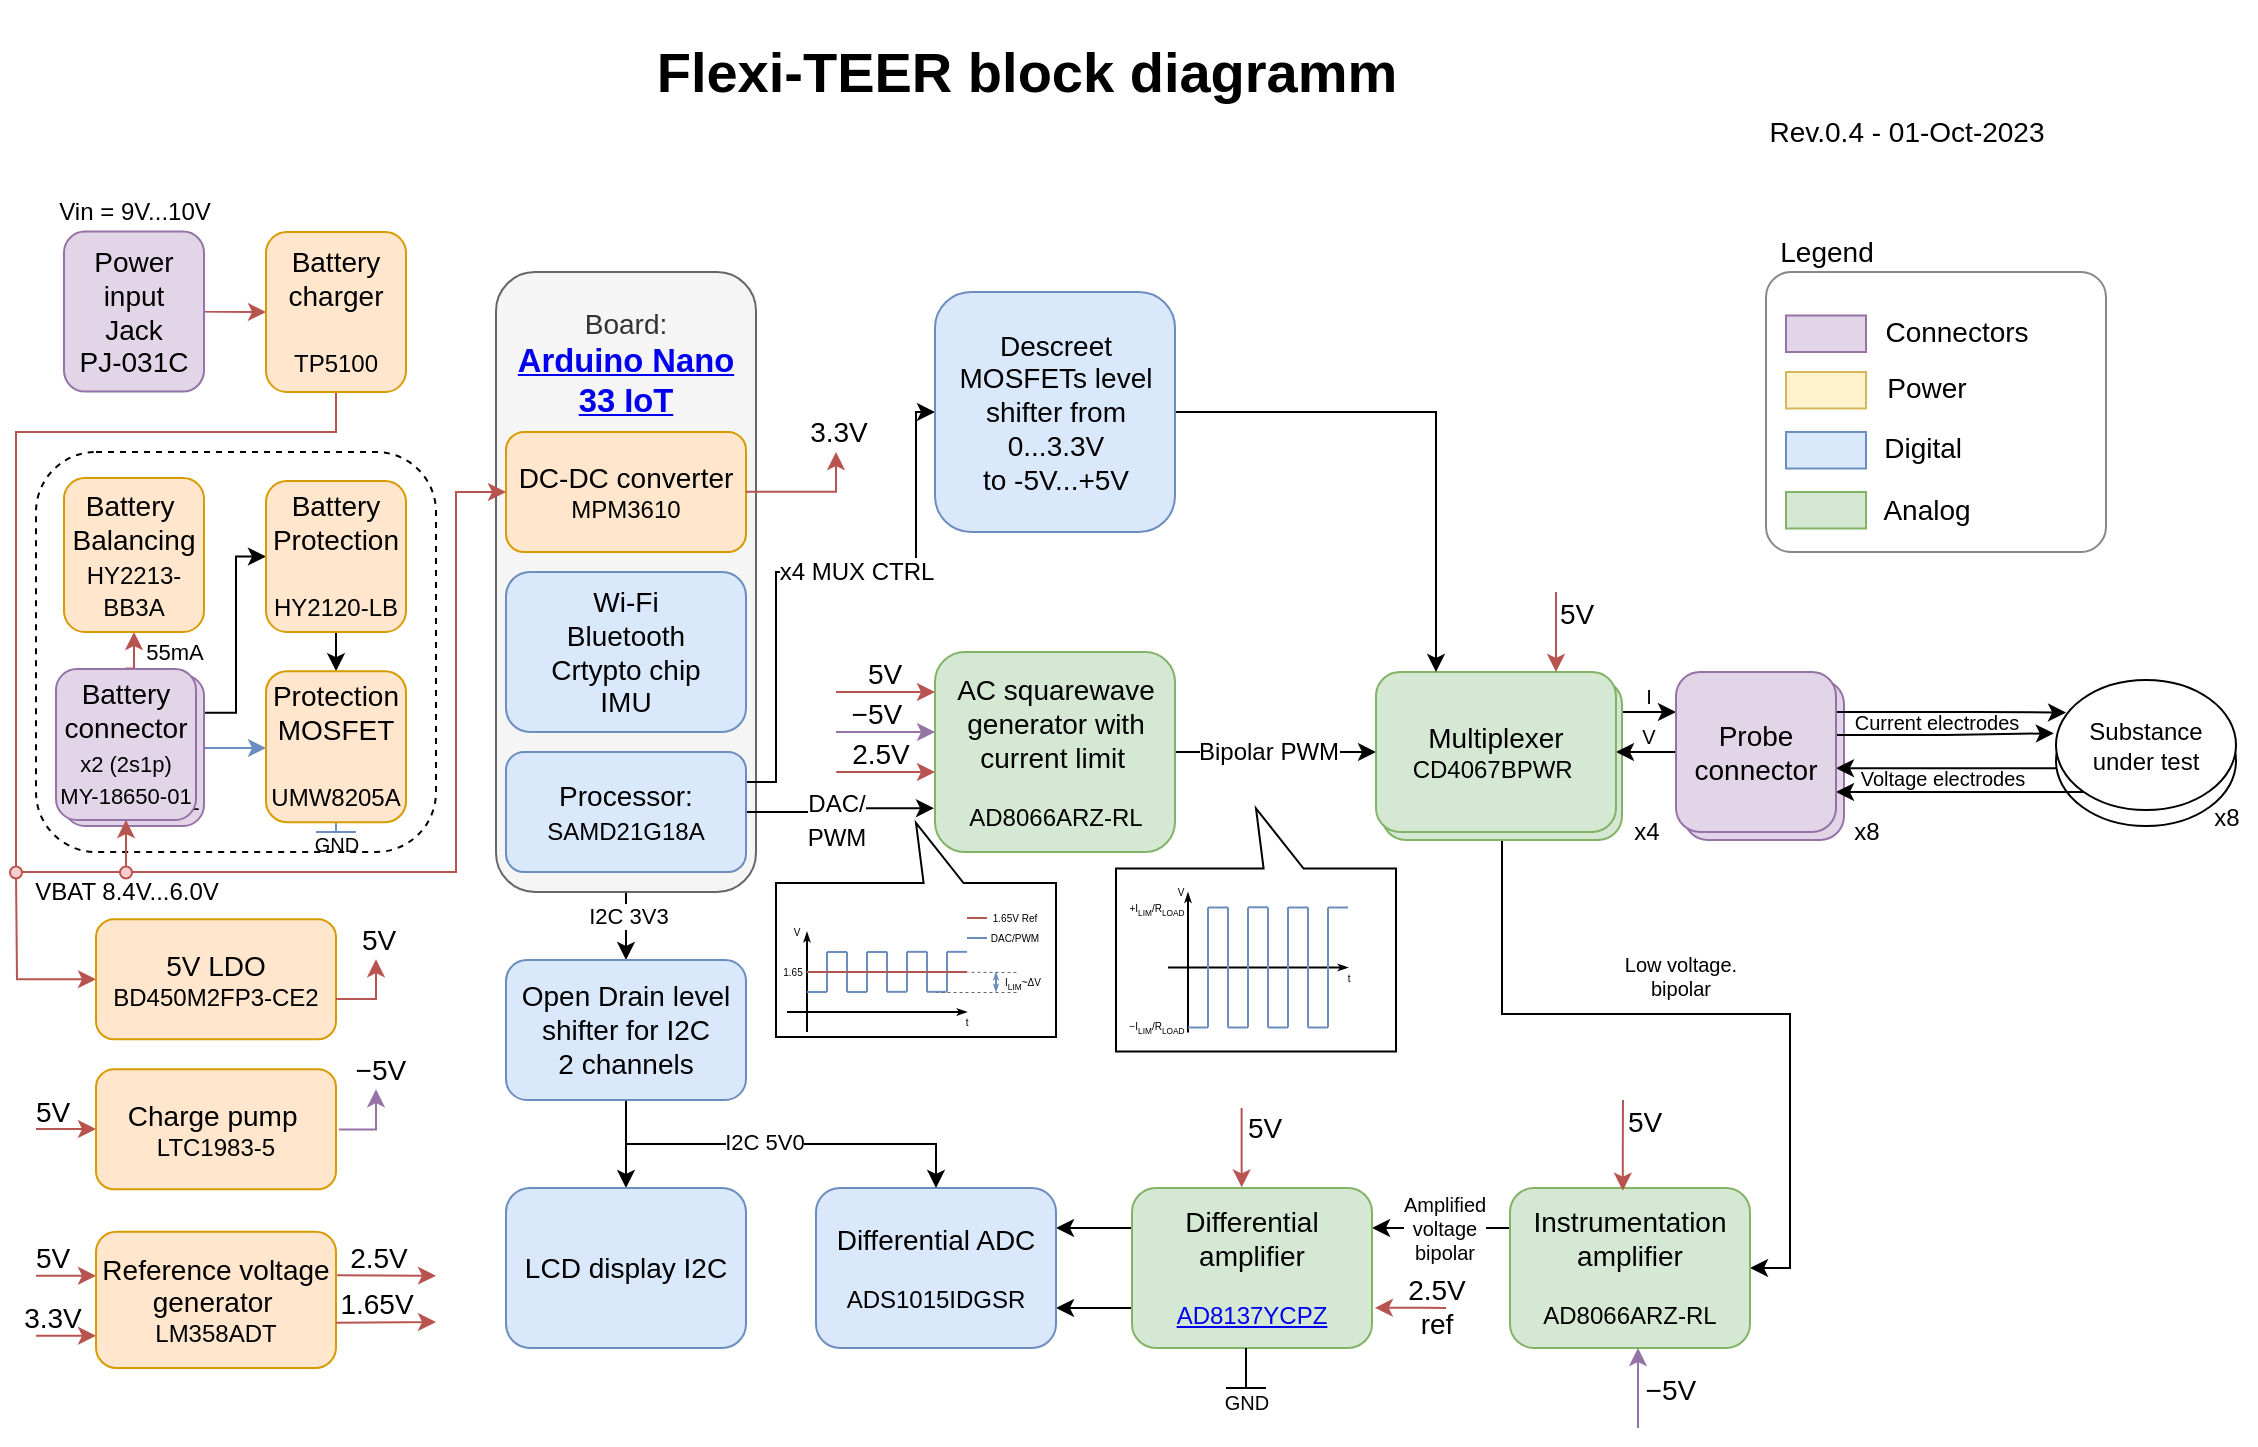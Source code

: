 <mxfile version="18.0.6" type="device" pages="2"><diagram id="FCipP-XCVue-EMuD5DaO" name="FLEXI-TEER"><mxGraphModel dx="1778" dy="1071" grid="1" gridSize="10" guides="1" tooltips="1" connect="1" arrows="1" fold="1" page="1" pageScale="1" pageWidth="1169" pageHeight="827" math="0" shadow="0"><root><mxCell id="0"/><mxCell id="1" parent="0"/><mxCell id="cE2mdYj2lpjfbcmN7-2t-12" value="" style="rounded=1;whiteSpace=wrap;html=1;fontSize=11;dashed=1;fillColor=none;" parent="1" vertex="1"><mxGeometry x="50" y="260" width="200" height="200" as="geometry"/></mxCell><mxCell id="rXN3vVl6U9IUoKJIXUoY-141" value="&lt;font style=&quot;font-size: 14px;&quot;&gt;Probe connector&lt;/font&gt;" style="rounded=1;whiteSpace=wrap;html=1;labelBackgroundColor=none;fontSize=5;fillColor=#e1d5e7;strokeColor=#9673a6;" parent="1" vertex="1"><mxGeometry x="874" y="374" width="80" height="80" as="geometry"/></mxCell><mxCell id="rXN3vVl6U9IUoKJIXUoY-131" value="&lt;font style=&quot;font-size: 10px;&quot;&gt;Voltage electrodes&lt;/font&gt;" style="text;html=1;align=center;verticalAlign=middle;resizable=0;points=[];autosize=1;strokeColor=none;fillColor=none;fontSize=12;" parent="1" vertex="1"><mxGeometry x="953" y="413.25" width="100" height="20" as="geometry"/></mxCell><mxCell id="rXN3vVl6U9IUoKJIXUoY-133" value="" style="ellipse;whiteSpace=wrap;html=1;labelBackgroundColor=none;fontSize=12;fillColor=none;" parent="1" vertex="1"><mxGeometry x="1060" y="382" width="90" height="65" as="geometry"/></mxCell><mxCell id="rXN3vVl6U9IUoKJIXUoY-137" style="edgeStyle=orthogonalEdgeStyle;rounded=0;orthogonalLoop=1;jettySize=auto;html=1;exitX=1;exitY=0.25;exitDx=0;exitDy=0;entryX=0;entryY=0.25;entryDx=0;entryDy=0;fontSize=10;startArrow=none;startFill=0;endArrow=classic;endFill=1;startSize=6;endSize=6;strokeWidth=1;" parent="1" source="rXN3vVl6U9IUoKJIXUoY-119" target="rXN3vVl6U9IUoKJIXUoY-118" edge="1"><mxGeometry relative="1" as="geometry"/></mxCell><mxCell id="rXN3vVl6U9IUoKJIXUoY-138" value="I" style="edgeLabel;html=1;align=center;verticalAlign=middle;resizable=0;points=[];fontSize=10;" parent="rXN3vVl6U9IUoKJIXUoY-137" vertex="1" connectable="0"><mxGeometry x="0.259" relative="1" as="geometry"><mxPoint x="-3" y="-8" as="offset"/></mxGeometry></mxCell><mxCell id="rXN3vVl6U9IUoKJIXUoY-143" style="edgeStyle=orthogonalEdgeStyle;rounded=0;orthogonalLoop=1;jettySize=auto;html=1;exitX=0.5;exitY=1;exitDx=0;exitDy=0;entryX=1;entryY=0.5;entryDx=0;entryDy=0;fontSize=10;startArrow=none;startFill=0;endArrow=classic;endFill=1;startSize=6;endSize=6;strokeWidth=1;" parent="1" source="rXN3vVl6U9IUoKJIXUoY-123" target="rXN3vVl6U9IUoKJIXUoY-142" edge="1"><mxGeometry relative="1" as="geometry"/></mxCell><mxCell id="rXN3vVl6U9IUoKJIXUoY-146" value="Low voltage.&lt;br&gt;bipolar" style="edgeLabel;html=1;align=center;verticalAlign=middle;resizable=0;points=[];fontSize=10;" parent="rXN3vVl6U9IUoKJIXUoY-143" vertex="1" connectable="0"><mxGeometry x="0.068" y="3" relative="1" as="geometry"><mxPoint x="-26" y="-16" as="offset"/></mxGeometry></mxCell><mxCell id="rXN3vVl6U9IUoKJIXUoY-123" value="&lt;span class=&quot;YrbPuc WGKbId BBwThe&quot;&gt;&lt;font style=&quot;&quot;&gt;&lt;span style=&quot;font-size: 14px;&quot;&gt;Multiplexer&lt;/span&gt;&lt;br&gt;&lt;font style=&quot;font-size: 12px;&quot;&gt;CD4067BPWR&amp;nbsp;&lt;/font&gt;&lt;/font&gt;&lt;/span&gt;" style="rounded=1;whiteSpace=wrap;html=1;fillColor=#d5e8d4;strokeColor=#82b366;" parent="1" vertex="1"><mxGeometry x="723" y="374" width="120" height="80" as="geometry"/></mxCell><mxCell id="rXN3vVl6U9IUoKJIXUoY-37" value="" style="shape=callout;whiteSpace=wrap;html=1;perimeter=calloutPerimeter;labelBackgroundColor=none;fontSize=14;fillColor=none;rotation=-180;size=30;position=0.33;" parent="1" vertex="1"><mxGeometry x="420" y="445.5" width="140" height="107" as="geometry"/></mxCell><mxCell id="y_Sp5gS9r1Xky2vHenn_-6" style="edgeStyle=orthogonalEdgeStyle;rounded=0;orthogonalLoop=1;jettySize=auto;html=1;exitX=0.5;exitY=1;exitDx=0;exitDy=0;entryX=0.5;entryY=0;entryDx=0;entryDy=0;" edge="1" parent="1" source="rXN3vVl6U9IUoKJIXUoY-1" target="y_Sp5gS9r1Xky2vHenn_-5"><mxGeometry relative="1" as="geometry"/></mxCell><mxCell id="y_Sp5gS9r1Xky2vHenn_-8" value="I2C 3V3" style="edgeLabel;html=1;align=center;verticalAlign=middle;resizable=0;points=[];" vertex="1" connectable="0" parent="y_Sp5gS9r1Xky2vHenn_-6"><mxGeometry x="-0.31" y="1" relative="1" as="geometry"><mxPoint as="offset"/></mxGeometry></mxCell><mxCell id="rXN3vVl6U9IUoKJIXUoY-1" value="&lt;font style=&quot;font-size: 14px;&quot;&gt;Board:&lt;br&gt;&lt;a style=&quot;background-color: initial;&quot; data-ved=&quot;2ahUKEwimmd67wef5AhVFmIsKHRliB68QFnoECBMQAQ&quot; data-usg=&quot;AOvVaw1fls3JvGUsyFF3k6WoiUpp&quot; data-jsarwt=&quot;1&quot; href=&quot;https://store-usa.arduino.cc/products/arduino-nano-33-iot&quot;&gt;&lt;h3 style=&quot;display: inline !important;&quot; class=&quot;LC20lb MBeuO DKV0Md&quot;&gt;Arduino Nano&lt;/h3&gt;&lt;/a&gt;&lt;br&gt;&lt;a data-ved=&quot;2ahUKEwimmd67wef5AhVFmIsKHRliB68QFnoECBMQAQ&quot; data-usg=&quot;AOvVaw1fls3JvGUsyFF3k6WoiUpp&quot; data-jsarwt=&quot;1&quot; href=&quot;https://store-usa.arduino.cc/products/arduino-nano-33-iot&quot;&gt;&lt;h3 style=&quot;display: inline !important;&quot; class=&quot;LC20lb MBeuO DKV0Md&quot;&gt;33 IoT&lt;/h3&gt;&lt;/a&gt;&lt;br&gt;&lt;br&gt;&lt;/font&gt;&lt;br&gt;&lt;br&gt;&lt;br&gt;&lt;br&gt;&lt;br&gt;&lt;br&gt;&lt;br&gt;&lt;br&gt;&lt;br&gt;&lt;br&gt;&lt;br&gt;&lt;br&gt;&lt;br&gt;&lt;br&gt;" style="rounded=1;whiteSpace=wrap;html=1;fillColor=#f5f5f5;fontColor=#333333;strokeColor=#666666;" parent="1" vertex="1"><mxGeometry x="280" y="170" width="130" height="310" as="geometry"/></mxCell><mxCell id="rXN3vVl6U9IUoKJIXUoY-2" value="&lt;font style=&quot;&quot;&gt;&lt;font style=&quot;font-size: 14px;&quot;&gt;DC-DC converter&lt;/font&gt;&lt;br&gt;&lt;span dir=&quot;ltr&quot; role=&quot;presentation&quot; style=&quot;left: 144.109px; top: 740.055px; transform: scaleX(1.032);&quot;&gt;&lt;font style=&quot;font-size: 12px;&quot;&gt;MPM3610&lt;/font&gt;&lt;/span&gt;&lt;/font&gt;" style="rounded=1;whiteSpace=wrap;html=1;fillColor=#ffe6cc;strokeColor=#d79b00;" parent="1" vertex="1"><mxGeometry x="285" y="250" width="120" height="60" as="geometry"/></mxCell><mxCell id="rXN3vVl6U9IUoKJIXUoY-3" value="&lt;font style=&quot;font-size: 14px;&quot;&gt;Wi-Fi&lt;br&gt;Bluetooth&lt;br&gt;Crtypto chip&lt;br&gt;IMU&lt;/font&gt;" style="rounded=1;whiteSpace=wrap;html=1;fillColor=#dae8fc;strokeColor=#6c8ebf;" parent="1" vertex="1"><mxGeometry x="285" y="320" width="120" height="80" as="geometry"/></mxCell><mxCell id="rXN3vVl6U9IUoKJIXUoY-32" style="edgeStyle=orthogonalEdgeStyle;rounded=0;orthogonalLoop=1;jettySize=auto;html=1;exitX=1;exitY=0.5;exitDx=0;exitDy=0;fontSize=14;startArrow=none;startFill=0;endArrow=classic;endFill=1;entryX=-0.004;entryY=0.781;entryDx=0;entryDy=0;entryPerimeter=0;" parent="1" source="rXN3vVl6U9IUoKJIXUoY-6" target="rXN3vVl6U9IUoKJIXUoY-14" edge="1"><mxGeometry relative="1" as="geometry"><mxPoint x="405" y="445" as="sourcePoint"/><mxPoint x="470" y="400" as="targetPoint"/></mxGeometry></mxCell><mxCell id="rXN3vVl6U9IUoKJIXUoY-33" value="&lt;font style=&quot;font-size: 12px;&quot;&gt;DAC/&lt;br&gt;PWM&lt;/font&gt;" style="edgeLabel;html=1;align=center;verticalAlign=middle;resizable=0;points=[];fontSize=14;" parent="rXN3vVl6U9IUoKJIXUoY-32" vertex="1" connectable="0"><mxGeometry x="-0.293" relative="1" as="geometry"><mxPoint x="11" y="3" as="offset"/></mxGeometry></mxCell><mxCell id="rXN3vVl6U9IUoKJIXUoY-148" style="edgeStyle=orthogonalEdgeStyle;rounded=0;orthogonalLoop=1;jettySize=auto;html=1;exitX=1;exitY=0.25;exitDx=0;exitDy=0;entryX=0;entryY=0.5;entryDx=0;entryDy=0;fontSize=10;startArrow=none;startFill=0;endArrow=classic;endFill=1;startSize=6;endSize=6;strokeWidth=1;" parent="1" source="rXN3vVl6U9IUoKJIXUoY-6" target="P7dvHyGW9MJ-rjP5sbKF-1" edge="1"><mxGeometry relative="1" as="geometry"><Array as="points"><mxPoint x="420" y="425"/><mxPoint x="420" y="320"/><mxPoint x="490" y="320"/><mxPoint x="490" y="240"/></Array></mxGeometry></mxCell><mxCell id="rXN3vVl6U9IUoKJIXUoY-149" value="&lt;font style=&quot;font-size: 12px;&quot;&gt;x4 MUX CTRL&lt;/font&gt;" style="edgeLabel;html=1;align=center;verticalAlign=middle;resizable=0;points=[];fontSize=10;" parent="rXN3vVl6U9IUoKJIXUoY-148" vertex="1" connectable="0"><mxGeometry x="0.516" y="-3" relative="1" as="geometry"><mxPoint x="-33" y="22" as="offset"/></mxGeometry></mxCell><mxCell id="rXN3vVl6U9IUoKJIXUoY-6" value="&lt;font style=&quot;&quot;&gt;Processor:&lt;br style=&quot;&quot;&gt;&lt;span style=&quot;left: 118.721px; top: 227.013px; transform: scaleX(0.989);&quot; dir=&quot;ltr&quot; role=&quot;presentation&quot;&gt;&lt;font style=&quot;font-size: 12px;&quot;&gt;SAMD21G18A&lt;/font&gt;&lt;/span&gt;&lt;/font&gt;" style="rounded=1;whiteSpace=wrap;html=1;fontSize=14;fillColor=#dae8fc;strokeColor=#6c8ebf;" parent="1" vertex="1"><mxGeometry x="285" y="410" width="120" height="60" as="geometry"/></mxCell><mxCell id="FwMHXKm658HA4kingpj1-1" style="edgeStyle=orthogonalEdgeStyle;rounded=0;orthogonalLoop=1;jettySize=auto;html=1;exitX=1;exitY=0.5;exitDx=0;exitDy=0;fontSize=12;entryX=0;entryY=0.5;entryDx=0;entryDy=0;fillColor=#f8cecc;strokeColor=#b85450;" parent="1" source="rXN3vVl6U9IUoKJIXUoY-7" target="PXdDpLl5F25MCbmd8q_W-2" edge="1"><mxGeometry relative="1" as="geometry"><mxPoint x="240" y="189.87" as="targetPoint"/><Array as="points"><mxPoint x="130" y="189.75"/><mxPoint x="140" y="189.75"/></Array></mxGeometry></mxCell><mxCell id="FwMHXKm658HA4kingpj1-2" value="Vin = 9V...10V" style="edgeLabel;html=1;align=center;verticalAlign=middle;resizable=0;points=[];fontSize=12;" parent="FwMHXKm658HA4kingpj1-1" vertex="1" connectable="0"><mxGeometry x="-0.343" y="1" relative="1" as="geometry"><mxPoint x="-40" y="-49" as="offset"/></mxGeometry></mxCell><mxCell id="rXN3vVl6U9IUoKJIXUoY-7" value="Power input&lt;br&gt;Jack &lt;br&gt;PJ-031C" style="rounded=1;whiteSpace=wrap;html=1;fontSize=14;fillColor=#e1d5e7;strokeColor=#9673a6;" parent="1" vertex="1"><mxGeometry x="64" y="149.79" width="70" height="80" as="geometry"/></mxCell><mxCell id="rXN3vVl6U9IUoKJIXUoY-12" value="&lt;font style=&quot;font-size: 14px;&quot;&gt;Charge pump&lt;/font&gt;&amp;nbsp;&lt;br&gt;LTC1983-5" style="rounded=1;whiteSpace=wrap;html=1;fillColor=#ffe6cc;strokeColor=#d79b00;" parent="1" vertex="1"><mxGeometry x="80" y="568.62" width="120" height="60" as="geometry"/></mxCell><mxCell id="rXN3vVl6U9IUoKJIXUoY-15" style="edgeStyle=orthogonalEdgeStyle;rounded=0;orthogonalLoop=1;jettySize=auto;html=1;exitX=0;exitY=0.5;exitDx=0;exitDy=0;fontSize=14;startArrow=classic;startFill=1;endArrow=none;endFill=0;fillColor=#f8cecc;strokeColor=#b85450;" parent="1" edge="1"><mxGeometry relative="1" as="geometry"><mxPoint x="50" y="671.87" as="targetPoint"/><mxPoint x="80" y="671.87" as="sourcePoint"/></mxGeometry></mxCell><mxCell id="rXN3vVl6U9IUoKJIXUoY-17" value="5V" style="edgeLabel;html=1;align=center;verticalAlign=middle;resizable=0;points=[];fontSize=14;labelBackgroundColor=none;" parent="rXN3vVl6U9IUoKJIXUoY-15" vertex="1" connectable="0"><mxGeometry x="0.278" relative="1" as="geometry"><mxPoint x="-3" y="-9" as="offset"/></mxGeometry></mxCell><mxCell id="rXN3vVl6U9IUoKJIXUoY-13" value="&lt;span style=&quot;font-size: 14px;&quot;&gt;Reference voltage generator&lt;/span&gt;&amp;nbsp;&lt;br&gt;LM358ADT" style="rounded=1;whiteSpace=wrap;html=1;fillColor=#ffe6cc;strokeColor=#d79b00;" parent="1" vertex="1"><mxGeometry x="80" y="649.87" width="120" height="68.13" as="geometry"/></mxCell><mxCell id="rXN3vVl6U9IUoKJIXUoY-124" style="edgeStyle=orthogonalEdgeStyle;rounded=0;orthogonalLoop=1;jettySize=auto;html=1;exitX=1;exitY=0.5;exitDx=0;exitDy=0;entryX=0;entryY=0.5;entryDx=0;entryDy=0;fontSize=12;startArrow=none;startFill=0;endArrow=classic;endFill=1;startSize=6;endSize=6;strokeWidth=1;" parent="1" source="rXN3vVl6U9IUoKJIXUoY-14" target="rXN3vVl6U9IUoKJIXUoY-119" edge="1"><mxGeometry relative="1" as="geometry"/></mxCell><mxCell id="rXN3vVl6U9IUoKJIXUoY-125" value="Bipolar PWM" style="edgeLabel;html=1;align=center;verticalAlign=middle;resizable=0;points=[];fontSize=12;" parent="rXN3vVl6U9IUoKJIXUoY-124" vertex="1" connectable="0"><mxGeometry x="-0.248" y="-2" relative="1" as="geometry"><mxPoint x="8" y="-2" as="offset"/></mxGeometry></mxCell><mxCell id="rXN3vVl6U9IUoKJIXUoY-14" value="&lt;font style=&quot;font-size: 14px;&quot;&gt;AC squarewave generator with current limit&lt;/font&gt;&amp;nbsp;&lt;br&gt;&lt;br&gt;AD8066ARZ-RL" style="rounded=1;whiteSpace=wrap;html=1;fillColor=#d5e8d4;strokeColor=#82b366;" parent="1" vertex="1"><mxGeometry x="499.5" y="360" width="120" height="100" as="geometry"/></mxCell><mxCell id="rXN3vVl6U9IUoKJIXUoY-18" style="edgeStyle=orthogonalEdgeStyle;rounded=0;orthogonalLoop=1;jettySize=auto;html=1;exitX=0;exitY=0.5;exitDx=0;exitDy=0;fontSize=14;startArrow=classic;startFill=1;endArrow=none;endFill=0;fillColor=#f8cecc;strokeColor=#b85450;" parent="1" edge="1"><mxGeometry relative="1" as="geometry"><mxPoint x="50" y="701.87" as="targetPoint"/><mxPoint x="80" y="701.87" as="sourcePoint"/><Array as="points"><mxPoint x="60" y="701.87"/><mxPoint x="60" y="701.87"/></Array></mxGeometry></mxCell><mxCell id="rXN3vVl6U9IUoKJIXUoY-19" value="3.3V" style="edgeLabel;html=1;align=center;verticalAlign=middle;resizable=0;points=[];fontSize=14;labelBackgroundColor=none;" parent="rXN3vVl6U9IUoKJIXUoY-18" vertex="1" connectable="0"><mxGeometry x="0.278" relative="1" as="geometry"><mxPoint x="-3" y="-9" as="offset"/></mxGeometry></mxCell><mxCell id="rXN3vVl6U9IUoKJIXUoY-20" style="edgeStyle=orthogonalEdgeStyle;rounded=0;orthogonalLoop=1;jettySize=auto;html=1;fontSize=14;startArrow=classic;startFill=1;endArrow=none;endFill=0;entryX=1.005;entryY=0.319;entryDx=0;entryDy=0;entryPerimeter=0;fillColor=#f8cecc;strokeColor=#b85450;" parent="1" target="rXN3vVl6U9IUoKJIXUoY-13" edge="1"><mxGeometry relative="1" as="geometry"><mxPoint x="210" y="671.87" as="targetPoint"/><mxPoint x="250" y="671.87" as="sourcePoint"/><Array as="points"><mxPoint x="201" y="671.87"/></Array></mxGeometry></mxCell><mxCell id="rXN3vVl6U9IUoKJIXUoY-21" value="2.5V" style="edgeLabel;html=1;align=center;verticalAlign=middle;resizable=0;points=[];fontSize=14;labelBackgroundColor=none;" parent="rXN3vVl6U9IUoKJIXUoY-20" vertex="1" connectable="0"><mxGeometry x="0.278" relative="1" as="geometry"><mxPoint x="2" y="-9" as="offset"/></mxGeometry></mxCell><mxCell id="rXN3vVl6U9IUoKJIXUoY-22" style="edgeStyle=orthogonalEdgeStyle;rounded=0;orthogonalLoop=1;jettySize=auto;html=1;fontSize=14;startArrow=classic;startFill=1;endArrow=none;endFill=0;entryX=1;entryY=0.667;entryDx=0;entryDy=0;entryPerimeter=0;fillColor=#f8cecc;strokeColor=#b85450;" parent="1" target="rXN3vVl6U9IUoKJIXUoY-13" edge="1"><mxGeometry relative="1" as="geometry"><mxPoint x="210.0" y="701.87" as="targetPoint"/><mxPoint x="250" y="695" as="sourcePoint"/><Array as="points"><mxPoint x="249" y="695"/></Array></mxGeometry></mxCell><mxCell id="rXN3vVl6U9IUoKJIXUoY-23" value="1.65V" style="edgeLabel;html=1;align=center;verticalAlign=middle;resizable=0;points=[];fontSize=14;labelBackgroundColor=none;" parent="rXN3vVl6U9IUoKJIXUoY-22" vertex="1" connectable="0"><mxGeometry x="0.278" relative="1" as="geometry"><mxPoint x="2" y="-9" as="offset"/></mxGeometry></mxCell><mxCell id="rXN3vVl6U9IUoKJIXUoY-24" style="edgeStyle=orthogonalEdgeStyle;rounded=0;orthogonalLoop=1;jettySize=auto;html=1;exitX=0;exitY=0.5;exitDx=0;exitDy=0;fontSize=14;startArrow=classic;startFill=1;endArrow=none;endFill=0;fillColor=#f8cecc;strokeColor=#b85450;" parent="1" edge="1"><mxGeometry relative="1" as="geometry"><mxPoint x="50" y="598.52" as="targetPoint"/><mxPoint x="80" y="598.52" as="sourcePoint"/></mxGeometry></mxCell><mxCell id="rXN3vVl6U9IUoKJIXUoY-25" value="5V" style="edgeLabel;html=1;align=center;verticalAlign=middle;resizable=0;points=[];fontSize=14;labelBackgroundColor=none;" parent="rXN3vVl6U9IUoKJIXUoY-24" vertex="1" connectable="0"><mxGeometry x="0.278" relative="1" as="geometry"><mxPoint x="-3" y="-9" as="offset"/></mxGeometry></mxCell><mxCell id="rXN3vVl6U9IUoKJIXUoY-26" style="edgeStyle=orthogonalEdgeStyle;rounded=0;orthogonalLoop=1;jettySize=auto;html=1;fontSize=14;startArrow=classic;startFill=1;endArrow=none;endFill=0;fillColor=#e1d5e7;strokeColor=#9673a6;entryX=1.012;entryY=0.503;entryDx=0;entryDy=0;entryPerimeter=0;" parent="1" target="rXN3vVl6U9IUoKJIXUoY-12" edge="1"><mxGeometry relative="1" as="geometry"><mxPoint x="210" y="598.52" as="targetPoint"/><mxPoint x="220" y="578.62" as="sourcePoint"/><Array as="points"><mxPoint x="220" y="578.62"/><mxPoint x="220" y="598.62"/></Array></mxGeometry></mxCell><mxCell id="rXN3vVl6U9IUoKJIXUoY-27" value="&lt;span&gt;&amp;nbsp;−&lt;/span&gt;5V" style="edgeLabel;html=1;align=center;verticalAlign=middle;resizable=0;points=[];fontSize=14;labelBackgroundColor=none;" parent="rXN3vVl6U9IUoKJIXUoY-26" vertex="1" connectable="0"><mxGeometry x="0.278" relative="1" as="geometry"><mxPoint x="5" y="-30" as="offset"/></mxGeometry></mxCell><mxCell id="rXN3vVl6U9IUoKJIXUoY-28" style="edgeStyle=orthogonalEdgeStyle;rounded=0;orthogonalLoop=1;jettySize=auto;html=1;exitX=0;exitY=0.5;exitDx=0;exitDy=0;fontSize=14;startArrow=classic;startFill=1;endArrow=none;endFill=0;fillColor=#e1d5e7;strokeColor=#9673a6;" parent="1" edge="1"><mxGeometry relative="1" as="geometry"><mxPoint x="450" y="400" as="targetPoint"/><mxPoint x="499.5" y="400.01" as="sourcePoint"/></mxGeometry></mxCell><mxCell id="rXN3vVl6U9IUoKJIXUoY-29" value="&lt;span&gt;&amp;nbsp;−&lt;/span&gt;5V" style="edgeLabel;html=1;align=center;verticalAlign=middle;resizable=0;points=[];fontSize=14;labelBackgroundColor=none;" parent="rXN3vVl6U9IUoKJIXUoY-28" vertex="1" connectable="0"><mxGeometry x="0.278" relative="1" as="geometry"><mxPoint y="-9" as="offset"/></mxGeometry></mxCell><mxCell id="rXN3vVl6U9IUoKJIXUoY-30" style="edgeStyle=orthogonalEdgeStyle;rounded=0;orthogonalLoop=1;jettySize=auto;html=1;exitX=0;exitY=0.5;exitDx=0;exitDy=0;fontSize=14;startArrow=classic;startFill=1;endArrow=none;endFill=0;fillColor=#f8cecc;strokeColor=#b85450;" parent="1" edge="1"><mxGeometry relative="1" as="geometry"><mxPoint x="450" y="380" as="targetPoint"/><mxPoint x="499.5" y="380" as="sourcePoint"/></mxGeometry></mxCell><mxCell id="rXN3vVl6U9IUoKJIXUoY-31" value="5V" style="edgeLabel;html=1;align=center;verticalAlign=middle;resizable=0;points=[];fontSize=14;labelBackgroundColor=none;" parent="rXN3vVl6U9IUoKJIXUoY-30" vertex="1" connectable="0"><mxGeometry x="0.278" relative="1" as="geometry"><mxPoint x="6" y="-9" as="offset"/></mxGeometry></mxCell><mxCell id="rXN3vVl6U9IUoKJIXUoY-35" style="edgeStyle=orthogonalEdgeStyle;rounded=0;orthogonalLoop=1;jettySize=auto;html=1;fontSize=14;startArrow=classic;startFill=1;endArrow=none;endFill=0;entryX=1.005;entryY=0.319;entryDx=0;entryDy=0;entryPerimeter=0;fillColor=#f8cecc;strokeColor=#b85450;" parent="1" edge="1"><mxGeometry relative="1" as="geometry"><mxPoint x="450.1" y="420" as="targetPoint"/><mxPoint x="499.5" y="420" as="sourcePoint"/><Array as="points"><mxPoint x="499.5" y="420"/></Array></mxGeometry></mxCell><mxCell id="rXN3vVl6U9IUoKJIXUoY-36" value="2.5V" style="edgeLabel;html=1;align=center;verticalAlign=middle;resizable=0;points=[];fontSize=14;labelBackgroundColor=none;" parent="rXN3vVl6U9IUoKJIXUoY-35" vertex="1" connectable="0"><mxGeometry x="0.278" relative="1" as="geometry"><mxPoint x="4" y="-9" as="offset"/></mxGeometry></mxCell><mxCell id="rXN3vVl6U9IUoKJIXUoY-38" value="" style="endArrow=classicThin;html=1;rounded=0;fontSize=14;startArrow=none;startFill=0;endFill=1;strokeWidth=1;endSize=2;" parent="1" edge="1"><mxGeometry width="50" height="50" relative="1" as="geometry"><mxPoint x="435.5" y="550" as="sourcePoint"/><mxPoint x="435.5" y="500" as="targetPoint"/></mxGeometry></mxCell><mxCell id="rXN3vVl6U9IUoKJIXUoY-39" value="" style="endArrow=none;html=1;rounded=0;fontSize=14;endFill=0;startArrow=classicThin;startFill=1;endSize=3;startSize=2;" parent="1" edge="1"><mxGeometry width="50" height="50" relative="1" as="geometry"><mxPoint x="515.5" y="540" as="sourcePoint"/><mxPoint x="425.5" y="540" as="targetPoint"/></mxGeometry></mxCell><mxCell id="rXN3vVl6U9IUoKJIXUoY-42" value="" style="endArrow=none;html=1;rounded=0;fontSize=14;fillColor=#dae8fc;strokeColor=#6c8ebf;" parent="1" edge="1"><mxGeometry width="50" height="50" relative="1" as="geometry"><mxPoint x="465.5" y="530" as="sourcePoint"/><mxPoint x="465.5" y="510" as="targetPoint"/></mxGeometry></mxCell><mxCell id="rXN3vVl6U9IUoKJIXUoY-44" value="" style="endArrow=none;html=1;rounded=0;fontSize=14;fillColor=#dae8fc;strokeColor=#6c8ebf;" parent="1" edge="1"><mxGeometry width="50" height="50" relative="1" as="geometry"><mxPoint x="475.5" y="510" as="sourcePoint"/><mxPoint x="465.5" y="510" as="targetPoint"/></mxGeometry></mxCell><mxCell id="rXN3vVl6U9IUoKJIXUoY-50" value="" style="endArrow=none;html=1;rounded=0;fontSize=14;fillColor=#dae8fc;strokeColor=#6c8ebf;" parent="1" edge="1"><mxGeometry width="50" height="50" relative="1" as="geometry"><mxPoint x="455.5" y="530" as="sourcePoint"/><mxPoint x="455.5" y="510" as="targetPoint"/></mxGeometry></mxCell><mxCell id="rXN3vVl6U9IUoKJIXUoY-51" value="" style="endArrow=none;html=1;rounded=0;fontSize=14;fillColor=#dae8fc;strokeColor=#6c8ebf;" parent="1" edge="1"><mxGeometry width="50" height="50" relative="1" as="geometry"><mxPoint x="455.5" y="510" as="sourcePoint"/><mxPoint x="445.5" y="510" as="targetPoint"/></mxGeometry></mxCell><mxCell id="rXN3vVl6U9IUoKJIXUoY-52" value="" style="endArrow=none;html=1;rounded=0;fontSize=14;fillColor=#dae8fc;strokeColor=#6c8ebf;" parent="1" edge="1"><mxGeometry width="50" height="50" relative="1" as="geometry"><mxPoint x="465.5" y="530" as="sourcePoint"/><mxPoint x="455.5" y="530" as="targetPoint"/><Array as="points"><mxPoint x="465.5" y="530"/></Array></mxGeometry></mxCell><mxCell id="rXN3vVl6U9IUoKJIXUoY-53" value="" style="endArrow=none;html=1;rounded=0;fontSize=14;fillColor=#dae8fc;strokeColor=#6c8ebf;" parent="1" edge="1"><mxGeometry width="50" height="50" relative="1" as="geometry"><mxPoint x="445.5" y="530" as="sourcePoint"/><mxPoint x="445.5" y="510" as="targetPoint"/></mxGeometry></mxCell><mxCell id="rXN3vVl6U9IUoKJIXUoY-54" value="" style="endArrow=none;html=1;rounded=0;fontSize=14;fillColor=#dae8fc;strokeColor=#6c8ebf;" parent="1" edge="1"><mxGeometry width="50" height="50" relative="1" as="geometry"><mxPoint x="525.5" y="503" as="sourcePoint"/><mxPoint x="515.5" y="503" as="targetPoint"/></mxGeometry></mxCell><mxCell id="rXN3vVl6U9IUoKJIXUoY-56" value="&lt;font style=&quot;font-size: 5px;&quot;&gt;DAC/PWM&lt;/font&gt;" style="edgeLabel;html=1;align=center;verticalAlign=middle;resizable=0;points=[];fontSize=14;" parent="rXN3vVl6U9IUoKJIXUoY-54" vertex="1" connectable="0"><mxGeometry x="-0.68" y="1" relative="1" as="geometry"><mxPoint x="15" y="-4" as="offset"/></mxGeometry></mxCell><mxCell id="rXN3vVl6U9IUoKJIXUoY-55" value="" style="endArrow=none;html=1;rounded=0;fontSize=14;fillColor=#dae8fc;strokeColor=#6c8ebf;" parent="1" edge="1"><mxGeometry width="50" height="50" relative="1" as="geometry"><mxPoint x="445.5" y="530" as="sourcePoint"/><mxPoint x="435.5" y="530" as="targetPoint"/><Array as="points"><mxPoint x="445.5" y="530"/></Array></mxGeometry></mxCell><mxCell id="rXN3vVl6U9IUoKJIXUoY-58" value="" style="endArrow=none;html=1;rounded=0;fontSize=14;fillColor=#dae8fc;strokeColor=#6c8ebf;" parent="1" edge="1"><mxGeometry width="50" height="50" relative="1" as="geometry"><mxPoint x="485.5" y="529.91" as="sourcePoint"/><mxPoint x="485.5" y="509.91" as="targetPoint"/></mxGeometry></mxCell><mxCell id="rXN3vVl6U9IUoKJIXUoY-59" value="" style="endArrow=none;html=1;rounded=0;fontSize=14;fillColor=#dae8fc;strokeColor=#6c8ebf;" parent="1" edge="1"><mxGeometry width="50" height="50" relative="1" as="geometry"><mxPoint x="495.5" y="509.91" as="sourcePoint"/><mxPoint x="485.5" y="509.91" as="targetPoint"/></mxGeometry></mxCell><mxCell id="rXN3vVl6U9IUoKJIXUoY-60" value="" style="endArrow=none;html=1;rounded=0;fontSize=14;fillColor=#dae8fc;strokeColor=#6c8ebf;" parent="1" edge="1"><mxGeometry width="50" height="50" relative="1" as="geometry"><mxPoint x="475.5" y="529.91" as="sourcePoint"/><mxPoint x="475.5" y="509.91" as="targetPoint"/></mxGeometry></mxCell><mxCell id="rXN3vVl6U9IUoKJIXUoY-61" value="" style="endArrow=none;html=1;rounded=0;fontSize=14;fillColor=#dae8fc;strokeColor=#6c8ebf;" parent="1" edge="1"><mxGeometry width="50" height="50" relative="1" as="geometry"><mxPoint x="485.5" y="529.91" as="sourcePoint"/><mxPoint x="475.5" y="529.91" as="targetPoint"/><Array as="points"><mxPoint x="485.5" y="529.91"/></Array></mxGeometry></mxCell><mxCell id="rXN3vVl6U9IUoKJIXUoY-62" value="" style="endArrow=none;html=1;rounded=0;fontSize=14;fillColor=#dae8fc;strokeColor=#6c8ebf;" parent="1" edge="1"><mxGeometry width="50" height="50" relative="1" as="geometry"><mxPoint x="505.5" y="529.91" as="sourcePoint"/><mxPoint x="505.5" y="509.91" as="targetPoint"/></mxGeometry></mxCell><mxCell id="rXN3vVl6U9IUoKJIXUoY-63" value="" style="endArrow=none;html=1;rounded=0;fontSize=14;fillColor=#dae8fc;strokeColor=#6c8ebf;" parent="1" edge="1"><mxGeometry width="50" height="50" relative="1" as="geometry"><mxPoint x="515.5" y="509.91" as="sourcePoint"/><mxPoint x="505.5" y="509.91" as="targetPoint"/></mxGeometry></mxCell><mxCell id="rXN3vVl6U9IUoKJIXUoY-64" value="" style="endArrow=none;html=1;rounded=0;fontSize=14;fillColor=#dae8fc;strokeColor=#6c8ebf;" parent="1" edge="1"><mxGeometry width="50" height="50" relative="1" as="geometry"><mxPoint x="495.5" y="529.91" as="sourcePoint"/><mxPoint x="495.5" y="509.91" as="targetPoint"/></mxGeometry></mxCell><mxCell id="rXN3vVl6U9IUoKJIXUoY-65" value="" style="endArrow=none;html=1;rounded=0;fontSize=14;fillColor=#dae8fc;strokeColor=#6c8ebf;" parent="1" edge="1"><mxGeometry width="50" height="50" relative="1" as="geometry"><mxPoint x="505.5" y="529.91" as="sourcePoint"/><mxPoint x="495.5" y="529.91" as="targetPoint"/><Array as="points"><mxPoint x="505.5" y="529.91"/></Array></mxGeometry></mxCell><mxCell id="rXN3vVl6U9IUoKJIXUoY-66" value="" style="endArrow=none;html=1;rounded=0;fontSize=14;fillColor=#f8cecc;strokeColor=#b85450;" parent="1" edge="1"><mxGeometry width="50" height="50" relative="1" as="geometry"><mxPoint x="525.5" y="493.0" as="sourcePoint"/><mxPoint x="515.5" y="493.0" as="targetPoint"/></mxGeometry></mxCell><mxCell id="rXN3vVl6U9IUoKJIXUoY-67" value="&lt;span style=&quot;font-size: 5px;&quot;&gt;1.65V Ref&lt;/span&gt;" style="edgeLabel;html=1;align=center;verticalAlign=middle;resizable=0;points=[];fontSize=14;" parent="rXN3vVl6U9IUoKJIXUoY-66" vertex="1" connectable="0"><mxGeometry x="-0.68" y="1" relative="1" as="geometry"><mxPoint x="15" y="-4" as="offset"/></mxGeometry></mxCell><mxCell id="rXN3vVl6U9IUoKJIXUoY-68" value="" style="endArrow=none;html=1;rounded=0;fontSize=14;fillColor=#f8cecc;strokeColor=#b85450;" parent="1" edge="1"><mxGeometry width="50" height="50" relative="1" as="geometry"><mxPoint x="515.5" y="520" as="sourcePoint"/><mxPoint x="435.5" y="520" as="targetPoint"/></mxGeometry></mxCell><mxCell id="rXN3vVl6U9IUoKJIXUoY-69" value="1.65" style="text;html=1;align=center;verticalAlign=middle;resizable=0;points=[];autosize=1;strokeColor=none;fillColor=none;fontSize=5;" parent="1" vertex="1"><mxGeometry x="413" y="514" width="30" height="10" as="geometry"/></mxCell><mxCell id="rXN3vVl6U9IUoKJIXUoY-70" value="V" style="text;html=1;align=center;verticalAlign=middle;resizable=0;points=[];autosize=1;strokeColor=none;fillColor=none;fontSize=5;" parent="1" vertex="1"><mxGeometry x="420" y="494" width="20" height="10" as="geometry"/></mxCell><mxCell id="rXN3vVl6U9IUoKJIXUoY-71" value="" style="endArrow=classicThin;html=1;rounded=0;fontSize=14;fillColor=#dae8fc;strokeColor=#6c8ebf;startArrow=classicThin;startFill=1;startSize=1;endSize=1;endFill=1;" parent="1" edge="1"><mxGeometry width="50" height="50" relative="1" as="geometry"><mxPoint x="530" y="530" as="sourcePoint"/><mxPoint x="530" y="520" as="targetPoint"/></mxGeometry></mxCell><mxCell id="rXN3vVl6U9IUoKJIXUoY-72" value="" style="endArrow=none;html=1;rounded=0;fontSize=14;fillColor=#f5f5f5;strokeColor=#666666;dashed=1;strokeWidth=0.5;" parent="1" edge="1"><mxGeometry width="50" height="50" relative="1" as="geometry"><mxPoint x="540" y="520" as="sourcePoint"/><mxPoint x="515.5" y="519.91" as="targetPoint"/></mxGeometry></mxCell><mxCell id="rXN3vVl6U9IUoKJIXUoY-73" value="" style="endArrow=none;html=1;rounded=0;fontSize=14;fillColor=#f5f5f5;strokeColor=#666666;dashed=1;strokeWidth=0.5;" parent="1" edge="1"><mxGeometry width="50" height="50" relative="1" as="geometry"><mxPoint x="540" y="530" as="sourcePoint"/><mxPoint x="500" y="530" as="targetPoint"/></mxGeometry></mxCell><mxCell id="rXN3vVl6U9IUoKJIXUoY-74" value="I&lt;sub&gt;LIM&lt;/sub&gt;~ΔV" style="text;html=1;align=center;verticalAlign=middle;resizable=0;points=[];autosize=1;strokeColor=none;fillColor=none;fontSize=5;" parent="1" vertex="1"><mxGeometry x="528" y="520" width="30" height="10" as="geometry"/></mxCell><mxCell id="rXN3vVl6U9IUoKJIXUoY-75" value="" style="endArrow=classicThin;html=1;rounded=0;fontSize=14;startArrow=none;startFill=0;endFill=1;strokeWidth=1;endSize=2;" parent="1" edge="1"><mxGeometry width="50" height="50" relative="1" as="geometry"><mxPoint x="626" y="550.25" as="sourcePoint"/><mxPoint x="626" y="480.25" as="targetPoint"/></mxGeometry></mxCell><mxCell id="rXN3vVl6U9IUoKJIXUoY-76" value="" style="endArrow=none;html=1;rounded=0;fontSize=14;endFill=0;startArrow=classicThin;startFill=1;endSize=3;startSize=2;" parent="1" edge="1"><mxGeometry width="50" height="50" relative="1" as="geometry"><mxPoint x="706" y="517.75" as="sourcePoint"/><mxPoint x="616" y="517.75" as="targetPoint"/></mxGeometry></mxCell><mxCell id="rXN3vVl6U9IUoKJIXUoY-77" value="" style="endArrow=none;html=1;rounded=0;fontSize=14;fillColor=#dae8fc;strokeColor=#6c8ebf;" parent="1" edge="1"><mxGeometry width="50" height="50" relative="1" as="geometry"><mxPoint x="656" y="547.75" as="sourcePoint"/><mxPoint x="656" y="487.75" as="targetPoint"/></mxGeometry></mxCell><mxCell id="rXN3vVl6U9IUoKJIXUoY-79" value="" style="endArrow=none;html=1;rounded=0;fontSize=14;fillColor=#dae8fc;strokeColor=#6c8ebf;" parent="1" edge="1"><mxGeometry width="50" height="50" relative="1" as="geometry"><mxPoint x="646" y="547.75" as="sourcePoint"/><mxPoint x="646" y="487.75" as="targetPoint"/></mxGeometry></mxCell><mxCell id="rXN3vVl6U9IUoKJIXUoY-80" value="" style="endArrow=none;html=1;rounded=0;fontSize=14;fillColor=#dae8fc;strokeColor=#6c8ebf;" parent="1" edge="1"><mxGeometry width="50" height="50" relative="1" as="geometry"><mxPoint x="646" y="487.75" as="sourcePoint"/><mxPoint x="636" y="487.75" as="targetPoint"/></mxGeometry></mxCell><mxCell id="rXN3vVl6U9IUoKJIXUoY-81" value="" style="endArrow=none;html=1;rounded=0;fontSize=14;fillColor=#dae8fc;strokeColor=#6c8ebf;" parent="1" edge="1"><mxGeometry width="50" height="50" relative="1" as="geometry"><mxPoint x="656" y="547.75" as="sourcePoint"/><mxPoint x="646" y="547.75" as="targetPoint"/><Array as="points"><mxPoint x="656" y="547.75"/></Array></mxGeometry></mxCell><mxCell id="rXN3vVl6U9IUoKJIXUoY-82" value="" style="endArrow=none;html=1;rounded=0;fontSize=14;fillColor=#dae8fc;strokeColor=#6c8ebf;" parent="1" edge="1"><mxGeometry width="50" height="50" relative="1" as="geometry"><mxPoint x="636" y="547.75" as="sourcePoint"/><mxPoint x="636" y="487.75" as="targetPoint"/></mxGeometry></mxCell><mxCell id="rXN3vVl6U9IUoKJIXUoY-85" value="" style="endArrow=none;html=1;rounded=0;fontSize=14;fillColor=#dae8fc;strokeColor=#6c8ebf;" parent="1" edge="1"><mxGeometry width="50" height="50" relative="1" as="geometry"><mxPoint x="636" y="547.75" as="sourcePoint"/><mxPoint x="626" y="547.75" as="targetPoint"/><Array as="points"><mxPoint x="636" y="547.75"/></Array></mxGeometry></mxCell><mxCell id="rXN3vVl6U9IUoKJIXUoY-97" value="V" style="text;html=1;align=center;verticalAlign=middle;resizable=0;points=[];autosize=1;strokeColor=none;fillColor=none;fontSize=5;" parent="1" vertex="1"><mxGeometry x="612" y="474.25" width="20" height="10" as="geometry"/></mxCell><mxCell id="rXN3vVl6U9IUoKJIXUoY-102" value="" style="endArrow=none;html=1;rounded=0;fontSize=14;fillColor=#dae8fc;strokeColor=#6c8ebf;" parent="1" edge="1"><mxGeometry width="50" height="50" relative="1" as="geometry"><mxPoint x="666" y="487.64" as="sourcePoint"/><mxPoint x="656" y="487.64" as="targetPoint"/></mxGeometry></mxCell><mxCell id="rXN3vVl6U9IUoKJIXUoY-103" value="" style="endArrow=none;html=1;rounded=0;fontSize=14;fillColor=#dae8fc;strokeColor=#6c8ebf;" parent="1" edge="1"><mxGeometry width="50" height="50" relative="1" as="geometry"><mxPoint x="676" y="547.75" as="sourcePoint"/><mxPoint x="676" y="487.64" as="targetPoint"/></mxGeometry></mxCell><mxCell id="rXN3vVl6U9IUoKJIXUoY-104" value="" style="endArrow=none;html=1;rounded=0;fontSize=14;fillColor=#dae8fc;strokeColor=#6c8ebf;" parent="1" edge="1"><mxGeometry width="50" height="50" relative="1" as="geometry"><mxPoint x="676" y="547.75" as="sourcePoint"/><mxPoint x="666" y="547.75" as="targetPoint"/><Array as="points"><mxPoint x="676" y="547.75"/><mxPoint x="666" y="547.75"/></Array></mxGeometry></mxCell><mxCell id="rXN3vVl6U9IUoKJIXUoY-105" value="" style="endArrow=none;html=1;rounded=0;fontSize=14;fillColor=#dae8fc;strokeColor=#6c8ebf;" parent="1" edge="1"><mxGeometry width="50" height="50" relative="1" as="geometry"><mxPoint x="666" y="547.75" as="sourcePoint"/><mxPoint x="666" y="487.75" as="targetPoint"/></mxGeometry></mxCell><mxCell id="rXN3vVl6U9IUoKJIXUoY-109" value="t" style="text;html=1;align=center;verticalAlign=middle;resizable=0;points=[];autosize=1;strokeColor=none;fillColor=none;fontSize=5;" parent="1" vertex="1"><mxGeometry x="505" y="539" width="20" height="10" as="geometry"/></mxCell><mxCell id="rXN3vVl6U9IUoKJIXUoY-110" value="t" style="text;html=1;align=center;verticalAlign=middle;resizable=0;points=[];autosize=1;strokeColor=none;fillColor=none;fontSize=5;" parent="1" vertex="1"><mxGeometry x="696" y="516.75" width="20" height="10" as="geometry"/></mxCell><mxCell id="rXN3vVl6U9IUoKJIXUoY-111" value="" style="endArrow=none;html=1;rounded=0;fontSize=14;fillColor=#dae8fc;strokeColor=#6c8ebf;" parent="1" edge="1"><mxGeometry width="50" height="50" relative="1" as="geometry"><mxPoint x="686" y="487.75" as="sourcePoint"/><mxPoint x="676" y="487.75" as="targetPoint"/></mxGeometry></mxCell><mxCell id="rXN3vVl6U9IUoKJIXUoY-112" value="" style="endArrow=none;html=1;rounded=0;fontSize=14;fillColor=#dae8fc;strokeColor=#6c8ebf;" parent="1" edge="1"><mxGeometry width="50" height="50" relative="1" as="geometry"><mxPoint x="686" y="547.75" as="sourcePoint"/><mxPoint x="686" y="487.75" as="targetPoint"/></mxGeometry></mxCell><mxCell id="rXN3vVl6U9IUoKJIXUoY-113" value="" style="endArrow=none;html=1;rounded=0;fontSize=14;fillColor=#dae8fc;strokeColor=#6c8ebf;" parent="1" edge="1"><mxGeometry width="50" height="50" relative="1" as="geometry"><mxPoint x="696" y="547.75" as="sourcePoint"/><mxPoint x="686" y="547.75" as="targetPoint"/></mxGeometry></mxCell><mxCell id="rXN3vVl6U9IUoKJIXUoY-114" value="" style="endArrow=none;html=1;rounded=0;fontSize=14;fillColor=#dae8fc;strokeColor=#6c8ebf;" parent="1" edge="1"><mxGeometry width="50" height="50" relative="1" as="geometry"><mxPoint x="696" y="547.75" as="sourcePoint"/><mxPoint x="696" y="487.75" as="targetPoint"/></mxGeometry></mxCell><mxCell id="rXN3vVl6U9IUoKJIXUoY-115" value="" style="endArrow=none;html=1;rounded=0;fontSize=14;fillColor=#dae8fc;strokeColor=#6c8ebf;" parent="1" edge="1"><mxGeometry width="50" height="50" relative="1" as="geometry"><mxPoint x="706" y="487.75" as="sourcePoint"/><mxPoint x="696" y="487.75" as="targetPoint"/></mxGeometry></mxCell><mxCell id="rXN3vVl6U9IUoKJIXUoY-116" value="+I&lt;sub&gt;LIM&lt;/sub&gt;/R&lt;sub&gt;LOAD&lt;/sub&gt;" style="text;html=1;align=center;verticalAlign=middle;resizable=0;points=[];autosize=1;strokeColor=none;fillColor=none;fontSize=5;" parent="1" vertex="1"><mxGeometry x="590" y="483.25" width="40" height="10" as="geometry"/></mxCell><mxCell id="rXN3vVl6U9IUoKJIXUoY-117" value="&lt;font style=&quot;font-size: 5px;&quot;&gt;−&lt;/font&gt;I&lt;sub&gt;LIM&lt;/sub&gt;/R&lt;sub&gt;LOAD&lt;/sub&gt;" style="text;html=1;align=center;verticalAlign=middle;resizable=0;points=[];autosize=1;strokeColor=none;fillColor=none;fontSize=5;" parent="1" vertex="1"><mxGeometry x="590" y="541.75" width="40" height="10" as="geometry"/></mxCell><mxCell id="rXN3vVl6U9IUoKJIXUoY-126" style="edgeStyle=orthogonalEdgeStyle;rounded=0;orthogonalLoop=1;jettySize=auto;html=1;exitX=1;exitY=0.25;exitDx=0;exitDy=0;fontSize=12;startArrow=none;startFill=0;endArrow=classic;endFill=1;startSize=6;endSize=6;strokeWidth=1;entryX=0.056;entryY=0.25;entryDx=0;entryDy=0;entryPerimeter=0;" parent="1" source="rXN3vVl6U9IUoKJIXUoY-118" target="rXN3vVl6U9IUoKJIXUoY-132" edge="1"><mxGeometry relative="1" as="geometry"><mxPoint x="1020" y="390.056" as="targetPoint"/><Array as="points"><mxPoint x="1020" y="390"/></Array></mxGeometry></mxCell><mxCell id="rXN3vVl6U9IUoKJIXUoY-127" style="edgeStyle=orthogonalEdgeStyle;rounded=0;orthogonalLoop=1;jettySize=auto;html=1;exitX=1.003;exitY=0.394;exitDx=0;exitDy=0;fontSize=12;startArrow=none;startFill=0;endArrow=classic;endFill=1;startSize=6;endSize=6;strokeWidth=1;entryX=-0.012;entryY=0.41;entryDx=0;entryDy=0;entryPerimeter=0;exitPerimeter=0;" parent="1" source="rXN3vVl6U9IUoKJIXUoY-118" target="rXN3vVl6U9IUoKJIXUoY-132" edge="1"><mxGeometry relative="1" as="geometry"><mxPoint x="1020" y="401.056" as="targetPoint"/><mxPoint x="990" y="401" as="sourcePoint"/></mxGeometry></mxCell><mxCell id="rXN3vVl6U9IUoKJIXUoY-128" style="edgeStyle=orthogonalEdgeStyle;rounded=0;orthogonalLoop=1;jettySize=auto;html=1;exitX=1;exitY=0.75;exitDx=0;exitDy=0;fontSize=12;startArrow=classic;startFill=1;endArrow=none;endFill=0;startSize=6;endSize=6;strokeWidth=1;" parent="1" source="rXN3vVl6U9IUoKJIXUoY-118" target="rXN3vVl6U9IUoKJIXUoY-132" edge="1"><mxGeometry relative="1" as="geometry"><mxPoint x="1020" y="430.056" as="targetPoint"/><Array as="points"><mxPoint x="1040" y="430"/><mxPoint x="1040" y="430"/></Array></mxGeometry></mxCell><mxCell id="rXN3vVl6U9IUoKJIXUoY-129" style="edgeStyle=orthogonalEdgeStyle;rounded=0;orthogonalLoop=1;jettySize=auto;html=1;exitX=1;exitY=0.601;exitDx=0;exitDy=0;fontSize=12;startArrow=classic;startFill=1;endArrow=none;endFill=0;startSize=6;endSize=6;strokeWidth=1;entryX=0;entryY=0.678;entryDx=0;entryDy=0;entryPerimeter=0;exitPerimeter=0;" parent="1" source="rXN3vVl6U9IUoKJIXUoY-118" target="rXN3vVl6U9IUoKJIXUoY-132" edge="1"><mxGeometry relative="1" as="geometry"><mxPoint x="1020" y="418.056" as="targetPoint"/><mxPoint x="990" y="418" as="sourcePoint"/></mxGeometry></mxCell><mxCell id="rXN3vVl6U9IUoKJIXUoY-139" style="edgeStyle=orthogonalEdgeStyle;rounded=0;orthogonalLoop=1;jettySize=auto;html=1;exitX=0;exitY=0.5;exitDx=0;exitDy=0;entryX=1;entryY=0.5;entryDx=0;entryDy=0;fontSize=10;startArrow=none;startFill=0;endArrow=classic;endFill=1;startSize=6;endSize=6;strokeWidth=1;" parent="1" source="rXN3vVl6U9IUoKJIXUoY-118" target="rXN3vVl6U9IUoKJIXUoY-119" edge="1"><mxGeometry relative="1" as="geometry"/></mxCell><mxCell id="rXN3vVl6U9IUoKJIXUoY-140" value="V" style="edgeLabel;html=1;align=center;verticalAlign=middle;resizable=0;points=[];fontSize=10;" parent="rXN3vVl6U9IUoKJIXUoY-139" vertex="1" connectable="0"><mxGeometry x="-0.361" y="-1" relative="1" as="geometry"><mxPoint x="-5" y="-7" as="offset"/></mxGeometry></mxCell><mxCell id="rXN3vVl6U9IUoKJIXUoY-118" value="&lt;font style=&quot;font-size: 14px;&quot;&gt;Probe connector&lt;/font&gt;" style="rounded=1;whiteSpace=wrap;html=1;labelBackgroundColor=none;fontSize=5;fillColor=#e1d5e7;strokeColor=#9673a6;" parent="1" vertex="1"><mxGeometry x="870" y="370" width="80" height="80" as="geometry"/></mxCell><mxCell id="rXN3vVl6U9IUoKJIXUoY-119" value="&lt;span class=&quot;YrbPuc WGKbId BBwThe&quot;&gt;&lt;font style=&quot;&quot;&gt;&lt;span style=&quot;font-size: 14px;&quot;&gt;Multiplexer&lt;/span&gt;&lt;br&gt;&lt;font style=&quot;font-size: 12px;&quot;&gt;CD4067BPWR&amp;nbsp;&lt;/font&gt;&lt;/font&gt;&lt;/span&gt;" style="rounded=1;whiteSpace=wrap;html=1;fillColor=#d5e8d4;strokeColor=#82b366;" parent="1" vertex="1"><mxGeometry x="720" y="370" width="120" height="80" as="geometry"/></mxCell><mxCell id="rXN3vVl6U9IUoKJIXUoY-121" value="" style="shape=callout;whiteSpace=wrap;html=1;perimeter=calloutPerimeter;labelBackgroundColor=none;fontSize=14;fillColor=none;rotation=-180;size=30;position=0.33;position2=0.5;" parent="1" vertex="1"><mxGeometry x="590" y="438.25" width="140" height="121.5" as="geometry"/></mxCell><mxCell id="rXN3vVl6U9IUoKJIXUoY-122" value="x4" style="text;html=1;align=center;verticalAlign=middle;resizable=0;points=[];autosize=1;strokeColor=none;fillColor=none;fontSize=12;" parent="1" vertex="1"><mxGeometry x="840" y="440" width="30" height="20" as="geometry"/></mxCell><mxCell id="rXN3vVl6U9IUoKJIXUoY-130" value="&lt;font style=&quot;font-size: 10px;&quot;&gt;Current electrodes&lt;/font&gt;" style="text;html=1;align=center;verticalAlign=middle;resizable=0;points=[];autosize=1;strokeColor=none;fillColor=none;fontSize=12;" parent="1" vertex="1"><mxGeometry x="950" y="385" width="100" height="20" as="geometry"/></mxCell><mxCell id="rXN3vVl6U9IUoKJIXUoY-132" value="Substance &lt;br&gt;under test" style="ellipse;whiteSpace=wrap;html=1;labelBackgroundColor=none;fontSize=12;" parent="1" vertex="1"><mxGeometry x="1060" y="374" width="90" height="65" as="geometry"/></mxCell><mxCell id="rXN3vVl6U9IUoKJIXUoY-135" value="x8" style="text;html=1;align=center;verticalAlign=middle;resizable=0;points=[];autosize=1;strokeColor=none;fillColor=none;fontSize=12;" parent="1" vertex="1"><mxGeometry x="950" y="440" width="30" height="20" as="geometry"/></mxCell><mxCell id="rXN3vVl6U9IUoKJIXUoY-136" value="x8" style="text;html=1;align=center;verticalAlign=middle;resizable=0;points=[];autosize=1;strokeColor=none;fillColor=none;fontSize=12;" parent="1" vertex="1"><mxGeometry x="1130" y="433.25" width="30" height="20" as="geometry"/></mxCell><mxCell id="rXN3vVl6U9IUoKJIXUoY-145" style="edgeStyle=orthogonalEdgeStyle;rounded=0;orthogonalLoop=1;jettySize=auto;html=1;exitX=0;exitY=0.25;exitDx=0;exitDy=0;entryX=1;entryY=0.25;entryDx=0;entryDy=0;fontSize=10;startArrow=none;startFill=0;endArrow=classic;endFill=1;startSize=6;endSize=6;strokeWidth=1;" parent="1" source="rXN3vVl6U9IUoKJIXUoY-142" target="rXN3vVl6U9IUoKJIXUoY-144" edge="1"><mxGeometry relative="1" as="geometry"/></mxCell><mxCell id="rXN3vVl6U9IUoKJIXUoY-147" value="Amplified&lt;br&gt;voltage&lt;br&gt;bipolar" style="edgeLabel;html=1;align=center;verticalAlign=middle;resizable=0;points=[];fontSize=10;" parent="rXN3vVl6U9IUoKJIXUoY-145" vertex="1" connectable="0"><mxGeometry x="-0.27" y="2" relative="1" as="geometry"><mxPoint x="-8" y="-2" as="offset"/></mxGeometry></mxCell><mxCell id="rXN3vVl6U9IUoKJIXUoY-142" value="&lt;span class=&quot;YrbPuc WGKbId BBwThe&quot;&gt;&lt;font style=&quot;&quot;&gt;&lt;span style=&quot;font-size: 14px;&quot;&gt;Instrumentation amplifier&lt;/span&gt;&lt;br&gt;&lt;font style=&quot;font-size: 12px;&quot;&gt;&lt;br&gt;AD8066ARZ-RL&lt;/font&gt;&lt;/font&gt;&lt;/span&gt;" style="rounded=1;whiteSpace=wrap;html=1;fillColor=#d5e8d4;strokeColor=#82b366;" parent="1" vertex="1"><mxGeometry x="787" y="628" width="120" height="80" as="geometry"/></mxCell><mxCell id="rXN3vVl6U9IUoKJIXUoY-151" style="edgeStyle=orthogonalEdgeStyle;rounded=0;orthogonalLoop=1;jettySize=auto;html=1;exitX=0;exitY=0.25;exitDx=0;exitDy=0;entryX=1;entryY=0.25;entryDx=0;entryDy=0;fontSize=12;startArrow=none;startFill=0;endArrow=classic;endFill=1;startSize=6;endSize=6;strokeWidth=1;" parent="1" source="rXN3vVl6U9IUoKJIXUoY-144" target="rXN3vVl6U9IUoKJIXUoY-150" edge="1"><mxGeometry relative="1" as="geometry"/></mxCell><mxCell id="rXN3vVl6U9IUoKJIXUoY-152" style="edgeStyle=orthogonalEdgeStyle;rounded=0;orthogonalLoop=1;jettySize=auto;html=1;exitX=0;exitY=0.75;exitDx=0;exitDy=0;entryX=1;entryY=0.75;entryDx=0;entryDy=0;fontSize=12;startArrow=none;startFill=0;endArrow=classic;endFill=1;startSize=6;endSize=6;strokeWidth=1;" parent="1" source="rXN3vVl6U9IUoKJIXUoY-144" target="rXN3vVl6U9IUoKJIXUoY-150" edge="1"><mxGeometry relative="1" as="geometry"/></mxCell><mxCell id="rXN3vVl6U9IUoKJIXUoY-144" value="&lt;span class=&quot;YrbPuc WGKbId BBwThe&quot;&gt;&lt;font style=&quot;&quot;&gt;&lt;span style=&quot;font-size: 14px;&quot;&gt;Differential amplifier&lt;/span&gt;&lt;br&gt;&lt;font style=&quot;font-size: 12px;&quot;&gt;&lt;br&gt;&lt;a href=&quot;https://www.analog.com/en/analog-dialogue/articles/rules-for-high-speed-differential-adc-drivers.html#:~:text=ADC%20drivers%E2%80%94circuits%20often%20specifically,mode%20offset%20adjustment%2C%20and%20filtering&quot;&gt;AD8137YCPZ&lt;/a&gt;&lt;br&gt;&lt;/font&gt;&lt;/font&gt;&lt;/span&gt;" style="rounded=1;whiteSpace=wrap;html=1;fillColor=#d5e8d4;strokeColor=#82b366;" parent="1" vertex="1"><mxGeometry x="598" y="628" width="120" height="80" as="geometry"/></mxCell><mxCell id="rXN3vVl6U9IUoKJIXUoY-150" value="&lt;span class=&quot;YrbPuc WGKbId BBwThe&quot;&gt;&lt;font style=&quot;&quot;&gt;&lt;span style=&quot;font-size: 14px;&quot;&gt;Differential ADC&lt;/span&gt;&lt;br&gt;&lt;font style=&quot;font-size: 12px;&quot;&gt;&lt;br&gt;ADS1015IDGSR&lt;br&gt;&lt;/font&gt;&lt;/font&gt;&lt;/span&gt;" style="rounded=1;whiteSpace=wrap;html=1;fillColor=#dae8fc;strokeColor=#6c8ebf;" parent="1" vertex="1"><mxGeometry x="440" y="628" width="120" height="80" as="geometry"/></mxCell><mxCell id="rXN3vVl6U9IUoKJIXUoY-154" style="edgeStyle=orthogonalEdgeStyle;rounded=0;orthogonalLoop=1;jettySize=auto;html=1;exitX=0.75;exitY=0;exitDx=0;exitDy=0;fontSize=14;startArrow=classic;startFill=1;endArrow=none;endFill=0;fillColor=#f8cecc;strokeColor=#b85450;" parent="1" source="rXN3vVl6U9IUoKJIXUoY-119" edge="1"><mxGeometry relative="1" as="geometry"><mxPoint x="810" y="330" as="targetPoint"/><mxPoint x="840" y="360" as="sourcePoint"/><Array as="points"><mxPoint x="810" y="330"/></Array></mxGeometry></mxCell><mxCell id="rXN3vVl6U9IUoKJIXUoY-155" value="5V" style="edgeLabel;html=1;align=center;verticalAlign=middle;resizable=0;points=[];fontSize=14;labelBackgroundColor=none;" parent="rXN3vVl6U9IUoKJIXUoY-154" vertex="1" connectable="0"><mxGeometry x="0.278" relative="1" as="geometry"><mxPoint x="10" y="-4" as="offset"/></mxGeometry></mxCell><mxCell id="rXN3vVl6U9IUoKJIXUoY-156" style="edgeStyle=orthogonalEdgeStyle;rounded=0;orthogonalLoop=1;jettySize=auto;html=1;exitX=0.47;exitY=0.017;exitDx=0;exitDy=0;fontSize=14;startArrow=classic;startFill=1;endArrow=none;endFill=0;fillColor=#f8cecc;strokeColor=#b85450;exitPerimeter=0;" parent="1" edge="1" source="rXN3vVl6U9IUoKJIXUoY-142"><mxGeometry relative="1" as="geometry"><mxPoint x="843.5" y="584" as="targetPoint"/><mxPoint x="723" y="628" as="sourcePoint"/><Array as="points"/></mxGeometry></mxCell><mxCell id="rXN3vVl6U9IUoKJIXUoY-157" value="5V" style="edgeLabel;html=1;align=center;verticalAlign=middle;resizable=0;points=[];fontSize=14;labelBackgroundColor=none;" parent="rXN3vVl6U9IUoKJIXUoY-156" vertex="1" connectable="0"><mxGeometry x="0.278" relative="1" as="geometry"><mxPoint x="10" y="-6" as="offset"/></mxGeometry></mxCell><mxCell id="rXN3vVl6U9IUoKJIXUoY-158" style="edgeStyle=orthogonalEdgeStyle;rounded=0;orthogonalLoop=1;jettySize=auto;html=1;exitX=0.75;exitY=0;exitDx=0;exitDy=0;fontSize=14;startArrow=none;startFill=0;endArrow=classic;endFill=1;fillColor=#e1d5e7;strokeColor=#9673a6;" parent="1" edge="1"><mxGeometry relative="1" as="geometry"><mxPoint x="851" y="708" as="targetPoint"/><mxPoint x="851" y="748" as="sourcePoint"/><Array as="points"><mxPoint x="851" y="708"/></Array></mxGeometry></mxCell><mxCell id="rXN3vVl6U9IUoKJIXUoY-159" value="&amp;nbsp;−5V" style="edgeLabel;html=1;align=center;verticalAlign=middle;resizable=0;points=[];fontSize=14;labelBackgroundColor=none;" parent="rXN3vVl6U9IUoKJIXUoY-158" vertex="1" connectable="0"><mxGeometry x="0.278" relative="1" as="geometry"><mxPoint x="14" y="6" as="offset"/></mxGeometry></mxCell><mxCell id="rXN3vVl6U9IUoKJIXUoY-161" style="edgeStyle=orthogonalEdgeStyle;rounded=0;orthogonalLoop=1;jettySize=auto;html=1;fontSize=14;startArrow=classic;startFill=1;endArrow=none;endFill=0;fillColor=#f8cecc;strokeColor=#b85450;exitX=1.012;exitY=0.749;exitDx=0;exitDy=0;exitPerimeter=0;" parent="1" source="rXN3vVl6U9IUoKJIXUoY-144" edge="1"><mxGeometry relative="1" as="geometry"><mxPoint x="755" y="688" as="targetPoint"/><mxPoint x="774.5" y="689.29" as="sourcePoint"/><Array as="points"><mxPoint x="745" y="688"/><mxPoint x="745" y="688"/></Array></mxGeometry></mxCell><mxCell id="rXN3vVl6U9IUoKJIXUoY-162" value="2.5V&lt;br&gt;ref" style="edgeLabel;html=1;align=center;verticalAlign=middle;resizable=0;points=[];fontSize=14;labelBackgroundColor=none;" parent="rXN3vVl6U9IUoKJIXUoY-161" vertex="1" connectable="0"><mxGeometry x="0.278" relative="1" as="geometry"><mxPoint x="8" y="-1" as="offset"/></mxGeometry></mxCell><mxCell id="rXN3vVl6U9IUoKJIXUoY-163" style="edgeStyle=orthogonalEdgeStyle;rounded=0;orthogonalLoop=1;jettySize=auto;html=1;exitX=0.457;exitY=-0.004;exitDx=0;exitDy=0;fontSize=14;startArrow=classic;startFill=1;endArrow=none;endFill=0;fillColor=#f8cecc;strokeColor=#b85450;exitPerimeter=0;" parent="1" edge="1" source="rXN3vVl6U9IUoKJIXUoY-144"><mxGeometry relative="1" as="geometry"><mxPoint x="653.5" y="588" as="targetPoint"/><mxPoint x="526.1" y="628" as="sourcePoint"/><Array as="points"><mxPoint x="652.5" y="588"/></Array></mxGeometry></mxCell><mxCell id="rXN3vVl6U9IUoKJIXUoY-164" value="5V" style="edgeLabel;html=1;align=center;verticalAlign=middle;resizable=0;points=[];fontSize=14;labelBackgroundColor=none;" parent="rXN3vVl6U9IUoKJIXUoY-163" vertex="1" connectable="0"><mxGeometry x="0.278" relative="1" as="geometry"><mxPoint x="11" y="-4" as="offset"/></mxGeometry></mxCell><mxCell id="rXN3vVl6U9IUoKJIXUoY-165" value="" style="endArrow=none;html=1;rounded=0;fontSize=12;startSize=6;endSize=6;strokeWidth=1;" parent="1" edge="1"><mxGeometry width="50" height="50" relative="1" as="geometry"><mxPoint x="655" y="728" as="sourcePoint"/><mxPoint x="655" y="708" as="targetPoint"/></mxGeometry></mxCell><mxCell id="rXN3vVl6U9IUoKJIXUoY-166" value="" style="endArrow=none;html=1;rounded=0;fontSize=12;startSize=6;endSize=6;strokeWidth=1;" parent="1" edge="1"><mxGeometry width="50" height="50" relative="1" as="geometry"><mxPoint x="665" y="728" as="sourcePoint"/><mxPoint x="645" y="728" as="targetPoint"/></mxGeometry></mxCell><mxCell id="rXN3vVl6U9IUoKJIXUoY-167" value="&lt;font style=&quot;font-size: 10px;&quot;&gt;GND&lt;/font&gt;" style="edgeLabel;html=1;align=center;verticalAlign=middle;resizable=0;points=[];fontSize=14;labelBackgroundColor=none;" parent="1" vertex="1" connectable="0"><mxGeometry x="654.503" y="734.0" as="geometry"/></mxCell><mxCell id="rXN3vVl6U9IUoKJIXUoY-171" value="" style="rounded=0;whiteSpace=wrap;html=1;labelBackgroundColor=none;fontSize=14;fillColor=#e1d5e7;strokeColor=#9673a6;" parent="1" vertex="1"><mxGeometry x="925" y="191.75" width="40" height="18.25" as="geometry"/></mxCell><mxCell id="rXN3vVl6U9IUoKJIXUoY-172" value="" style="rounded=0;whiteSpace=wrap;html=1;labelBackgroundColor=none;fontSize=14;fillColor=#fff2cc;strokeColor=#d6b656;" parent="1" vertex="1"><mxGeometry x="925" y="220" width="40" height="18.25" as="geometry"/></mxCell><mxCell id="rXN3vVl6U9IUoKJIXUoY-173" value="" style="rounded=0;whiteSpace=wrap;html=1;labelBackgroundColor=none;fontSize=14;fillColor=#dae8fc;strokeColor=#6c8ebf;" parent="1" vertex="1"><mxGeometry x="925" y="250" width="40" height="18.25" as="geometry"/></mxCell><mxCell id="rXN3vVl6U9IUoKJIXUoY-174" value="" style="rounded=0;whiteSpace=wrap;html=1;labelBackgroundColor=none;fontSize=14;fillColor=#d5e8d4;strokeColor=#82b366;" parent="1" vertex="1"><mxGeometry x="925" y="280" width="40" height="18.25" as="geometry"/></mxCell><mxCell id="rXN3vVl6U9IUoKJIXUoY-175" value="Connectors" style="text;html=1;align=center;verticalAlign=middle;resizable=0;points=[];autosize=1;strokeColor=none;fillColor=none;fontSize=14;" parent="1" vertex="1"><mxGeometry x="965" y="190" width="90" height="20" as="geometry"/></mxCell><mxCell id="rXN3vVl6U9IUoKJIXUoY-176" value="Power" style="text;html=1;align=center;verticalAlign=middle;resizable=0;points=[];autosize=1;strokeColor=none;fillColor=none;fontSize=14;" parent="1" vertex="1"><mxGeometry x="965" y="218.25" width="60" height="20" as="geometry"/></mxCell><mxCell id="rXN3vVl6U9IUoKJIXUoY-177" value="Digital&amp;nbsp;" style="text;html=1;align=center;verticalAlign=middle;resizable=0;points=[];autosize=1;strokeColor=none;fillColor=none;fontSize=14;" parent="1" vertex="1"><mxGeometry x="965" y="248.25" width="60" height="20" as="geometry"/></mxCell><mxCell id="rXN3vVl6U9IUoKJIXUoY-178" value="Analog" style="text;html=1;align=center;verticalAlign=middle;resizable=0;points=[];autosize=1;strokeColor=none;fillColor=none;fontSize=14;" parent="1" vertex="1"><mxGeometry x="965" y="279.13" width="60" height="20" as="geometry"/></mxCell><mxCell id="rXN3vVl6U9IUoKJIXUoY-179" value="" style="rounded=1;whiteSpace=wrap;html=1;labelBackgroundColor=none;fontSize=14;fillColor=none;strokeColor=#878787;arcSize=9;" parent="1" vertex="1"><mxGeometry x="915" y="170" width="170" height="140" as="geometry"/></mxCell><mxCell id="rXN3vVl6U9IUoKJIXUoY-180" value="Legend" style="text;html=1;align=center;verticalAlign=middle;resizable=0;points=[];autosize=1;strokeColor=none;fillColor=none;fontSize=14;" parent="1" vertex="1"><mxGeometry x="915" y="150" width="60" height="20" as="geometry"/></mxCell><mxCell id="6iZRaMLndfavY3m88GbK-1" value="&lt;h1&gt;Flexi-TEER block diagramm&lt;/h1&gt;" style="text;html=1;align=center;verticalAlign=middle;resizable=0;points=[];autosize=1;strokeColor=none;fillColor=none;fontSize=14;" parent="1" vertex="1"><mxGeometry x="350" y="40" width="390" height="60" as="geometry"/></mxCell><mxCell id="eoWo0eIzduIeJiIMkwRG-1" value="Rev.0.4 - 01&lt;span style=&quot;background-color: initial; text-align: left;&quot;&gt;-Oct-2023&lt;/span&gt;" style="text;html=1;align=center;verticalAlign=middle;resizable=0;points=[];autosize=1;strokeColor=none;fillColor=none;fontSize=14;" parent="1" vertex="1"><mxGeometry x="910" y="90" width="150" height="20" as="geometry"/></mxCell><mxCell id="cE2mdYj2lpjfbcmN7-2t-17" style="edgeStyle=orthogonalEdgeStyle;rounded=0;orthogonalLoop=1;jettySize=auto;html=1;exitX=0;exitY=0.5;exitDx=0;exitDy=0;fontSize=11;fontColor=#A9C4EB;endArrow=none;endFill=0;fillColor=#f8cecc;strokeColor=#b85450;startArrow=classic;startFill=1;" parent="1" source="FwMHXKm658HA4kingpj1-3" edge="1"><mxGeometry relative="1" as="geometry"><mxPoint x="40" y="470" as="targetPoint"/></mxGeometry></mxCell><mxCell id="FwMHXKm658HA4kingpj1-3" value="&lt;span style=&quot;font-size: 14px;&quot;&gt;5V LDO&lt;/span&gt;&lt;br&gt;BD450M2FP3-CE2" style="rounded=1;whiteSpace=wrap;html=1;fillColor=#ffe6cc;strokeColor=#d79b00;" parent="1" vertex="1"><mxGeometry x="80" y="493.62" width="120" height="60" as="geometry"/></mxCell><mxCell id="FwMHXKm658HA4kingpj1-5" style="edgeStyle=orthogonalEdgeStyle;rounded=0;orthogonalLoop=1;jettySize=auto;html=1;fontSize=14;startArrow=classic;startFill=1;endArrow=none;endFill=0;fillColor=#f8cecc;strokeColor=#b85450;" parent="1" edge="1"><mxGeometry relative="1" as="geometry"><mxPoint x="405" y="279.83" as="targetPoint"/><mxPoint x="450" y="260" as="sourcePoint"/><Array as="points"><mxPoint x="415" y="279.83"/><mxPoint x="415" y="279.83"/></Array></mxGeometry></mxCell><mxCell id="FwMHXKm658HA4kingpj1-6" value="3.3V" style="edgeLabel;html=1;align=center;verticalAlign=middle;resizable=0;points=[];fontSize=14;labelBackgroundColor=none;" parent="FwMHXKm658HA4kingpj1-5" vertex="1" connectable="0"><mxGeometry x="0.278" relative="1" as="geometry"><mxPoint x="22" y="-30" as="offset"/></mxGeometry></mxCell><mxCell id="FwMHXKm658HA4kingpj1-7" style="edgeStyle=orthogonalEdgeStyle;rounded=0;orthogonalLoop=1;jettySize=auto;html=1;fontSize=14;startArrow=classic;startFill=1;endArrow=none;endFill=0;fillColor=#f8cecc;strokeColor=#b85450;" parent="1" edge="1"><mxGeometry relative="1" as="geometry"><mxPoint x="200" y="533.53" as="targetPoint"/><mxPoint x="220" y="513.62" as="sourcePoint"/><Array as="points"><mxPoint x="220" y="513.62"/><mxPoint x="220" y="533.62"/></Array></mxGeometry></mxCell><mxCell id="FwMHXKm658HA4kingpj1-8" value="5V" style="edgeLabel;html=1;align=center;verticalAlign=middle;resizable=0;points=[];fontSize=14;labelBackgroundColor=none;" parent="FwMHXKm658HA4kingpj1-7" vertex="1" connectable="0"><mxGeometry x="0.278" relative="1" as="geometry"><mxPoint x="6" y="-30" as="offset"/></mxGeometry></mxCell><mxCell id="P7dvHyGW9MJ-rjP5sbKF-4" style="edgeStyle=orthogonalEdgeStyle;rounded=0;orthogonalLoop=1;jettySize=auto;html=1;exitX=1;exitY=0.5;exitDx=0;exitDy=0;fillColor=#dae8fc;strokeColor=#6c8ebf;entryX=0;entryY=0.5;entryDx=0;entryDy=0;" parent="1" source="PXdDpLl5F25MCbmd8q_W-1" target="cE2mdYj2lpjfbcmN7-2t-9" edge="1"><mxGeometry relative="1" as="geometry"><mxPoint x="250" y="410" as="targetPoint"/><Array as="points"><mxPoint x="134" y="408"/><mxPoint x="165" y="408"/></Array></mxGeometry></mxCell><mxCell id="P7dvHyGW9MJ-rjP5sbKF-5" value="&lt;span style=&quot;color: rgb(0, 0, 0); font-family: Helvetica; font-size: 11px; font-style: normal; font-variant-ligatures: normal; font-variant-caps: normal; font-weight: 400; letter-spacing: normal; orphans: 2; text-align: center; text-indent: 0px; text-transform: none; widows: 2; word-spacing: 0px; -webkit-text-stroke-width: 0px; background-color: rgb(255, 255, 255); text-decoration-thickness: initial; text-decoration-style: initial; text-decoration-color: initial; float: none; display: inline !important;&quot;&gt;55mA&lt;/span&gt;" style="edgeStyle=orthogonalEdgeStyle;rounded=0;orthogonalLoop=1;jettySize=auto;html=1;exitX=0.525;exitY=-0.004;exitDx=0;exitDy=0;entryX=0.5;entryY=1;entryDx=0;entryDy=0;fillColor=#f8cecc;strokeColor=#b85450;exitPerimeter=0;" parent="1" target="cE2mdYj2lpjfbcmN7-2t-2" edge="1"><mxGeometry x="0.1" y="-20" relative="1" as="geometry"><mxPoint x="94.75" y="368.198" as="sourcePoint"/><mxPoint x="97" y="338.5" as="targetPoint"/><Array as="points"><mxPoint x="99" y="368"/></Array><mxPoint as="offset"/></mxGeometry></mxCell><mxCell id="cE2mdYj2lpjfbcmN7-2t-10" style="edgeStyle=orthogonalEdgeStyle;rounded=0;orthogonalLoop=1;jettySize=auto;html=1;exitX=1;exitY=0.25;exitDx=0;exitDy=0;entryX=0;entryY=0.5;entryDx=0;entryDy=0;fontSize=11;" parent="1" source="PXdDpLl5F25MCbmd8q_W-1" target="cE2mdYj2lpjfbcmN7-2t-1" edge="1"><mxGeometry relative="1" as="geometry"><Array as="points"><mxPoint x="150" y="390"/><mxPoint x="150" y="312"/></Array></mxGeometry></mxCell><mxCell id="PXdDpLl5F25MCbmd8q_W-1" value="Battery connector&lt;br&gt;&lt;span style=&quot;font-size: 11px;&quot;&gt;&lt;br&gt;MY-18650-01&lt;/span&gt;" style="rounded=1;whiteSpace=wrap;html=1;fontSize=14;fillColor=#e1d5e7;strokeColor=#9673a6;" parent="1" vertex="1"><mxGeometry x="64" y="371.5" width="70" height="75.5" as="geometry"/></mxCell><mxCell id="PXdDpLl5F25MCbmd8q_W-9" style="edgeStyle=orthogonalEdgeStyle;rounded=0;orthogonalLoop=1;jettySize=auto;html=1;fontSize=12;fillColor=#f8cecc;strokeColor=#b85450;exitX=0.5;exitY=1;exitDx=0;exitDy=0;entryX=0.5;entryY=1;entryDx=0;entryDy=0;" parent="1" source="PXdDpLl5F25MCbmd8q_W-2" target="cE2mdYj2lpjfbcmN7-2t-3" edge="1"><mxGeometry relative="1" as="geometry"><mxPoint x="70" y="470" as="targetPoint"/><Array as="points"><mxPoint x="200" y="250"/><mxPoint x="40" y="250"/><mxPoint x="40" y="470"/><mxPoint x="95" y="470"/></Array><mxPoint x="190" y="359.7" as="sourcePoint"/></mxGeometry></mxCell><mxCell id="PXdDpLl5F25MCbmd8q_W-10" value="VBAT 8.4V...6.0V" style="edgeLabel;html=1;align=center;verticalAlign=middle;resizable=0;points=[];fontSize=12;" parent="PXdDpLl5F25MCbmd8q_W-9" vertex="1" connectable="0"><mxGeometry x="-0.226" y="-1" relative="1" as="geometry"><mxPoint x="56" y="224" as="offset"/></mxGeometry></mxCell><mxCell id="PXdDpLl5F25MCbmd8q_W-2" value="&lt;font style=&quot;&quot;&gt;&lt;span style=&quot;left: 118.721px; top: 227.013px; transform: scaleX(0.989);&quot; dir=&quot;ltr&quot; role=&quot;presentation&quot;&gt;&lt;font style=&quot;&quot;&gt;Battery charger&lt;br&gt;&lt;/font&gt;&lt;font style=&quot;font-size: 12px;&quot;&gt;&lt;br&gt;TP5100&lt;/font&gt;&lt;/span&gt;&lt;/font&gt;" style="rounded=1;whiteSpace=wrap;html=1;fontSize=14;fillColor=#ffe6cc;strokeColor=#d79b00;" parent="1" vertex="1"><mxGeometry x="165" y="150" width="70" height="80" as="geometry"/></mxCell><mxCell id="cE2mdYj2lpjfbcmN7-2t-25" style="edgeStyle=orthogonalEdgeStyle;rounded=0;orthogonalLoop=1;jettySize=auto;html=1;exitX=1;exitY=0.5;exitDx=0;exitDy=0;entryX=0.25;entryY=0;entryDx=0;entryDy=0;fontSize=11;fontColor=#000000;startArrow=none;startFill=0;endArrow=classic;endFill=1;" parent="1" source="P7dvHyGW9MJ-rjP5sbKF-1" target="rXN3vVl6U9IUoKJIXUoY-119" edge="1"><mxGeometry relative="1" as="geometry"/></mxCell><mxCell id="P7dvHyGW9MJ-rjP5sbKF-1" value="&lt;span style=&quot;font-size: 14px;&quot;&gt;Descreet MOSFETs level shifter from 0...3.3V&lt;br&gt;to -5V...+5V&lt;br&gt;&lt;/span&gt;" style="rounded=1;whiteSpace=wrap;html=1;fillColor=#dae8fc;strokeColor=#6c8ebf;" parent="1" vertex="1"><mxGeometry x="499.5" y="180" width="120" height="120" as="geometry"/></mxCell><mxCell id="P7dvHyGW9MJ-rjP5sbKF-6" value="" style="ellipse;whiteSpace=wrap;html=1;aspect=fixed;fillColor=#f8cecc;strokeColor=#b85450;" parent="1" vertex="1"><mxGeometry x="37" y="467.25" width="6" height="6" as="geometry"/></mxCell><mxCell id="cE2mdYj2lpjfbcmN7-2t-11" style="edgeStyle=orthogonalEdgeStyle;rounded=0;orthogonalLoop=1;jettySize=auto;html=1;exitX=0.5;exitY=1;exitDx=0;exitDy=0;entryX=0.5;entryY=0;entryDx=0;entryDy=0;fontSize=11;" parent="1" source="cE2mdYj2lpjfbcmN7-2t-1" target="cE2mdYj2lpjfbcmN7-2t-9" edge="1"><mxGeometry relative="1" as="geometry"/></mxCell><mxCell id="cE2mdYj2lpjfbcmN7-2t-1" value="&lt;font style=&quot;&quot;&gt;&lt;span style=&quot;left: 118.721px; top: 227.013px; transform: scaleX(0.989);&quot; dir=&quot;ltr&quot; role=&quot;presentation&quot;&gt;&lt;font style=&quot;&quot;&gt;Battery Protection&lt;br&gt;&lt;/font&gt;&lt;font style=&quot;font-size: 12px;&quot;&gt;&lt;br&gt;HY2120-LB&lt;/font&gt;&lt;/span&gt;&lt;/font&gt;" style="rounded=1;whiteSpace=wrap;html=1;fontSize=14;fillColor=#ffe6cc;strokeColor=#d79b00;" parent="1" vertex="1"><mxGeometry x="165" y="274.5" width="70" height="75.5" as="geometry"/></mxCell><mxCell id="cE2mdYj2lpjfbcmN7-2t-2" value="&lt;font style=&quot;&quot;&gt;&lt;span style=&quot;left: 118.721px; top: 227.013px; transform: scaleX(0.989);&quot; dir=&quot;ltr&quot; role=&quot;presentation&quot;&gt;&lt;font style=&quot;&quot;&gt;Battery&amp;nbsp; Balancing&lt;br&gt;&lt;/font&gt;&lt;font style=&quot;font-size: 12px;&quot;&gt;HY2213-BB3A&lt;/font&gt;&lt;/span&gt;&lt;/font&gt;" style="rounded=1;whiteSpace=wrap;html=1;fontSize=14;fillColor=#ffe6cc;strokeColor=#d79b00;" parent="1" vertex="1"><mxGeometry x="64" y="273" width="70" height="77" as="geometry"/></mxCell><mxCell id="cE2mdYj2lpjfbcmN7-2t-18" style="edgeStyle=orthogonalEdgeStyle;rounded=0;orthogonalLoop=1;jettySize=auto;html=1;exitX=0.5;exitY=1;exitDx=0;exitDy=0;entryX=0;entryY=0.5;entryDx=0;entryDy=0;fontSize=11;fontColor=#A9C4EB;startArrow=none;startFill=0;endArrow=classic;endFill=1;fillColor=#f8cecc;strokeColor=#b85450;" parent="1" source="cE2mdYj2lpjfbcmN7-2t-3" target="rXN3vVl6U9IUoKJIXUoY-2" edge="1"><mxGeometry relative="1" as="geometry"><Array as="points"><mxPoint x="95" y="470"/><mxPoint x="260" y="470"/><mxPoint x="260" y="280"/></Array></mxGeometry></mxCell><mxCell id="cE2mdYj2lpjfbcmN7-2t-3" value="Battery connector&lt;br&gt;&lt;font style=&quot;font-size: 11px;&quot;&gt;x2 (2s1p)&lt;br&gt;MY-18650-01&lt;/font&gt;" style="rounded=1;whiteSpace=wrap;html=1;fontSize=14;fillColor=#e1d5e7;strokeColor=#9673a6;" parent="1" vertex="1"><mxGeometry x="60" y="368.5" width="70" height="75.5" as="geometry"/></mxCell><mxCell id="cE2mdYj2lpjfbcmN7-2t-16" style="edgeStyle=orthogonalEdgeStyle;rounded=0;orthogonalLoop=1;jettySize=auto;html=1;exitX=0.5;exitY=1;exitDx=0;exitDy=0;fontSize=11;endArrow=none;endFill=0;fillColor=#dae8fc;strokeColor=#6c8ebf;" parent="1" edge="1"><mxGeometry relative="1" as="geometry"><mxPoint x="200" y="450" as="targetPoint"/><mxPoint x="200" y="445.08" as="sourcePoint"/><Array as="points"><mxPoint x="200" y="450"/><mxPoint x="200" y="450"/></Array></mxGeometry></mxCell><mxCell id="cE2mdYj2lpjfbcmN7-2t-9" value="&lt;font style=&quot;&quot;&gt;&lt;span style=&quot;left: 118.721px; top: 227.013px; transform: scaleX(0.989);&quot; dir=&quot;ltr&quot; role=&quot;presentation&quot;&gt;&lt;font style=&quot;&quot;&gt;Protection&lt;br&gt;MOSFET&lt;br&gt;&lt;/font&gt;&lt;font style=&quot;font-size: 12px;&quot;&gt;&lt;br&gt;UMW8205A&lt;/font&gt;&lt;/span&gt;&lt;/font&gt;" style="rounded=1;whiteSpace=wrap;html=1;fontSize=14;fillColor=#ffe6cc;strokeColor=#d79b00;" parent="1" vertex="1"><mxGeometry x="165" y="369.58" width="70" height="75.5" as="geometry"/></mxCell><mxCell id="cE2mdYj2lpjfbcmN7-2t-14" value="" style="endArrow=none;html=1;rounded=0;fontSize=12;startSize=6;endSize=6;strokeWidth=1;fillColor=#dae8fc;strokeColor=#6c8ebf;" parent="1" edge="1"><mxGeometry width="50" height="50" relative="1" as="geometry"><mxPoint x="210" y="450" as="sourcePoint"/><mxPoint x="190" y="450" as="targetPoint"/></mxGeometry></mxCell><mxCell id="cE2mdYj2lpjfbcmN7-2t-15" value="&lt;font style=&quot;font-size: 10px;&quot;&gt;GND&lt;/font&gt;" style="edgeLabel;html=1;align=center;verticalAlign=middle;resizable=0;points=[];fontSize=14;labelBackgroundColor=none;" parent="1" vertex="1" connectable="0"><mxGeometry x="200.003" y="454.25" as="geometry"/></mxCell><mxCell id="cE2mdYj2lpjfbcmN7-2t-19" value="" style="ellipse;whiteSpace=wrap;html=1;aspect=fixed;fillColor=#f8cecc;strokeColor=#b85450;" parent="1" vertex="1"><mxGeometry x="92" y="467.25" width="6" height="6" as="geometry"/></mxCell><mxCell id="y_Sp5gS9r1Xky2vHenn_-7" style="edgeStyle=orthogonalEdgeStyle;rounded=0;orthogonalLoop=1;jettySize=auto;html=1;exitX=0.5;exitY=1;exitDx=0;exitDy=0;entryX=0.5;entryY=0;entryDx=0;entryDy=0;" edge="1" parent="1" source="y_Sp5gS9r1Xky2vHenn_-5" target="rXN3vVl6U9IUoKJIXUoY-150"><mxGeometry relative="1" as="geometry"><mxPoint x="518" y="592" as="sourcePoint"/></mxGeometry></mxCell><mxCell id="y_Sp5gS9r1Xky2vHenn_-9" value="I2C 5V0" style="edgeLabel;html=1;align=center;verticalAlign=middle;resizable=0;points=[];" vertex="1" connectable="0" parent="y_Sp5gS9r1Xky2vHenn_-7"><mxGeometry x="-0.247" y="1" relative="1" as="geometry"><mxPoint x="16" as="offset"/></mxGeometry></mxCell><mxCell id="y_Sp5gS9r1Xky2vHenn_-11" style="edgeStyle=orthogonalEdgeStyle;rounded=0;orthogonalLoop=1;jettySize=auto;html=1;exitX=0.5;exitY=1;exitDx=0;exitDy=0;entryX=0.5;entryY=0;entryDx=0;entryDy=0;" edge="1" parent="1" source="y_Sp5gS9r1Xky2vHenn_-5" target="y_Sp5gS9r1Xky2vHenn_-10"><mxGeometry relative="1" as="geometry"/></mxCell><mxCell id="y_Sp5gS9r1Xky2vHenn_-5" value="&lt;span style=&quot;font-size: 14px;&quot;&gt;Open Drain level shifter for I2C&lt;br&gt;2 channels&lt;br&gt;&lt;/span&gt;" style="rounded=1;whiteSpace=wrap;html=1;fillColor=#dae8fc;strokeColor=#6c8ebf;" vertex="1" parent="1"><mxGeometry x="285" y="514" width="120" height="70" as="geometry"/></mxCell><mxCell id="y_Sp5gS9r1Xky2vHenn_-10" value="&lt;span class=&quot;YrbPuc WGKbId BBwThe&quot;&gt;&lt;font style=&quot;&quot;&gt;&lt;font style=&quot;&quot;&gt;&lt;span style=&quot;font-size: 14px;&quot;&gt;LCD display I2C&lt;/span&gt;&lt;br&gt;&lt;/font&gt;&lt;/font&gt;&lt;/span&gt;" style="rounded=1;whiteSpace=wrap;html=1;fillColor=#dae8fc;strokeColor=#6c8ebf;" vertex="1" parent="1"><mxGeometry x="285" y="628" width="120" height="80" as="geometry"/></mxCell></root></mxGraphModel></diagram><diagram id="bdGcNAkeftS7T2N3Jfjv" name="Revision history"><mxGraphModel dx="1422" dy="857" grid="1" gridSize="10" guides="1" tooltips="1" connect="1" arrows="1" fold="1" page="1" pageScale="1" pageWidth="1169" pageHeight="827" math="0" shadow="0"><root><mxCell id="0"/><mxCell id="1" parent="0"/><mxCell id="AnurPzFbqtvrlEJwT9Vw-1" value="Revision number" style="rounded=0;whiteSpace=wrap;html=1;align=left;" parent="1" vertex="1"><mxGeometry x="40" y="40" width="120" height="40" as="geometry"/></mxCell><mxCell id="AnurPzFbqtvrlEJwT9Vw-2" value="Date" style="rounded=0;whiteSpace=wrap;html=1;align=left;" parent="1" vertex="1"><mxGeometry x="160" y="40" width="120" height="40" as="geometry"/></mxCell><mxCell id="AnurPzFbqtvrlEJwT9Vw-3" value="Description" style="rounded=0;whiteSpace=wrap;html=1;align=left;" parent="1" vertex="1"><mxGeometry x="280" y="40" width="360" height="40" as="geometry"/></mxCell><mxCell id="D3vDhMajG2ICVfjn3Ql_-1" value="Author" style="rounded=0;whiteSpace=wrap;html=1;align=left;" parent="1" vertex="1"><mxGeometry x="640" y="40" width="360" height="40" as="geometry"/></mxCell><mxCell id="D3vDhMajG2ICVfjn3Ql_-4" value="&lt;span style=&quot;font-size: 24px; font-weight: 700;&quot;&gt;Rev.0&lt;br&gt;&lt;/span&gt;" style="rounded=0;whiteSpace=wrap;html=1;align=left;" parent="1" vertex="1"><mxGeometry x="40" y="80" width="960" height="40" as="geometry"/></mxCell><mxCell id="D3vDhMajG2ICVfjn3Ql_-5" value="&lt;h1&gt;&lt;span style=&quot;background-color: initial; font-size: 14px; font-weight: normal;&quot;&gt;rev0.1&lt;/span&gt;&lt;/h1&gt;" style="rounded=0;whiteSpace=wrap;html=1;align=left;" parent="1" vertex="1"><mxGeometry x="40" y="120" width="120" height="40" as="geometry"/></mxCell><mxCell id="D3vDhMajG2ICVfjn3Ql_-6" value="&lt;h1&gt;&lt;span style=&quot;background-color: initial; font-size: 14px; font-weight: normal;&quot;&gt;27-Aug-2022&lt;/span&gt;&lt;/h1&gt;" style="rounded=0;whiteSpace=wrap;html=1;align=left;" parent="1" vertex="1"><mxGeometry x="160" y="120" width="120" height="40" as="geometry"/></mxCell><mxCell id="D3vDhMajG2ICVfjn3Ql_-7" value="&lt;h1&gt;&lt;span style=&quot;background-color: initial; font-size: 14px; font-weight: normal;&quot;&gt;I&lt;/span&gt;&lt;span style=&quot;background-color: initial; font-size: 14px; font-weight: normal;&quot;&gt;nitial revision&lt;/span&gt;&lt;/h1&gt;" style="rounded=0;whiteSpace=wrap;html=1;align=left;" parent="1" vertex="1"><mxGeometry x="280" y="120" width="360" height="40" as="geometry"/></mxCell><mxCell id="D3vDhMajG2ICVfjn3Ql_-8" value="&lt;h1&gt;&lt;span style=&quot;background-color: initial; font-size: 14px; font-weight: normal;&quot;&gt;Dennis Yaskevich - dennis.yaskevich@proton.me&lt;br&gt;&lt;/span&gt;&lt;/h1&gt;" style="rounded=0;whiteSpace=wrap;html=1;align=left;" parent="1" vertex="1"><mxGeometry x="640" y="120" width="360" height="40" as="geometry"/></mxCell><mxCell id="D3vDhMajG2ICVfjn3Ql_-9" value="&lt;span style=&quot;font-size: 14px; text-align: center;&quot;&gt;Licensed under&lt;/span&gt;" style="rounded=0;whiteSpace=wrap;html=1;align=left;" parent="1" vertex="1"><mxGeometry x="40" y="760" width="120" height="40" as="geometry"/></mxCell><mxCell id="D3vDhMajG2ICVfjn3Ql_-10" value="&lt;span style=&quot;font-size: 14px;&quot;&gt;License to be selected&lt;/span&gt;" style="rounded=0;whiteSpace=wrap;html=1;align=center;labelBackgroundColor=none;fillColor=#f8cecc;strokeColor=#b85450;" parent="1" vertex="1"><mxGeometry x="160" y="760" width="360" height="40" as="geometry"/></mxCell><mxCell id="D3vDhMajG2ICVfjn3Ql_-11" value="&lt;h1&gt;&lt;span style=&quot;background-color: initial; font-size: 14px; font-weight: normal;&quot;&gt;rev0.2&lt;/span&gt;&lt;/h1&gt;" style="rounded=0;whiteSpace=wrap;html=1;align=left;" parent="1" vertex="1"><mxGeometry x="40" y="160" width="120" height="40" as="geometry"/></mxCell><mxCell id="D3vDhMajG2ICVfjn3Ql_-12" value="&lt;h1&gt;&lt;span style=&quot;background-color: initial; font-size: 14px; font-weight: normal;&quot;&gt;25-Sep-2022&lt;/span&gt;&lt;/h1&gt;" style="rounded=0;whiteSpace=wrap;html=1;align=left;" parent="1" vertex="1"><mxGeometry x="160" y="160" width="120" height="40" as="geometry"/></mxCell><mxCell id="D3vDhMajG2ICVfjn3Ql_-13" value="&lt;h1&gt;&lt;span style=&quot;font-size: 14px; font-weight: 400;&quot;&gt;Display added. Battery added&lt;/span&gt;&lt;/h1&gt;" style="rounded=0;whiteSpace=wrap;html=1;align=left;" parent="1" vertex="1"><mxGeometry x="280" y="160" width="360" height="40" as="geometry"/></mxCell><mxCell id="D3vDhMajG2ICVfjn3Ql_-14" value="&lt;h1&gt;&lt;span style=&quot;background-color: initial; font-size: 14px; font-weight: normal;&quot;&gt;Dennis Yaskevich - dennis.yaskevich@proton.me&lt;br&gt;&lt;/span&gt;&lt;/h1&gt;" style="rounded=0;whiteSpace=wrap;html=1;align=left;" parent="1" vertex="1"><mxGeometry x="640" y="160" width="360" height="40" as="geometry"/></mxCell><mxCell id="6AAFFlH0Rv-3XSVDJPdE-1" value="&lt;h1&gt;&lt;span style=&quot;background-color: initial; font-size: 14px; font-weight: normal;&quot;&gt;rev0.3&lt;/span&gt;&lt;/h1&gt;" style="rounded=0;whiteSpace=wrap;html=1;align=left;" parent="1" vertex="1"><mxGeometry x="40" y="200" width="120" height="40" as="geometry"/></mxCell><mxCell id="6AAFFlH0Rv-3XSVDJPdE-2" value="&lt;h1&gt;&lt;span style=&quot;font-size: 14px; font-weight: 400; text-align: center;&quot;&gt;27&lt;/span&gt;&lt;span style=&quot;font-size: 14px; font-weight: 400; background-color: initial;&quot;&gt;-Nov-2022&lt;/span&gt;&lt;br&gt;&lt;/h1&gt;" style="rounded=0;whiteSpace=wrap;html=1;align=left;" parent="1" vertex="1"><mxGeometry x="160" y="200" width="120" height="40" as="geometry"/></mxCell><mxCell id="6AAFFlH0Rv-3XSVDJPdE-3" value="&lt;h1&gt;&lt;span style=&quot;font-size: 14px; font-weight: 400;&quot;&gt;Battery configuration changed to 2s1p&lt;/span&gt;&lt;/h1&gt;" style="rounded=0;whiteSpace=wrap;html=1;align=left;" parent="1" vertex="1"><mxGeometry x="280" y="200" width="360" height="40" as="geometry"/></mxCell><mxCell id="6AAFFlH0Rv-3XSVDJPdE-4" value="&lt;h1&gt;&lt;span style=&quot;background-color: initial; font-size: 14px; font-weight: normal;&quot;&gt;Dennis Yaskevich - dennis.yaskevich@proton.me&lt;br&gt;&lt;/span&gt;&lt;/h1&gt;" style="rounded=0;whiteSpace=wrap;html=1;align=left;" parent="1" vertex="1"><mxGeometry x="640" y="200" width="360" height="40" as="geometry"/></mxCell><mxCell id="vs6lBIdFIrDL_fs540CW-1" value="&lt;h1&gt;&lt;span style=&quot;background-color: initial; font-size: 14px; font-weight: normal;&quot;&gt;rev0.4&lt;/span&gt;&lt;/h1&gt;" style="rounded=0;whiteSpace=wrap;html=1;align=left;" vertex="1" parent="1"><mxGeometry x="40" y="240" width="120" height="90" as="geometry"/></mxCell><mxCell id="vs6lBIdFIrDL_fs540CW-2" value="&lt;h1 style=&quot;text-align: center;&quot;&gt;&lt;span style=&quot;font-size: 14px; font-weight: 400; background-color: initial;&quot;&gt;01-Oct-2023&lt;/span&gt;&lt;br&gt;&lt;/h1&gt;" style="rounded=0;whiteSpace=wrap;html=1;align=left;" vertex="1" parent="1"><mxGeometry x="160" y="240" width="120" height="90" as="geometry"/></mxCell><mxCell id="vs6lBIdFIrDL_fs540CW-3" value="&lt;h1&gt;&lt;span style=&quot;font-size: 14px; font-weight: 400;&quot;&gt;ADC I2C is connected from 5V side. Level shifter is for the MUX controll and for the I2C is splitted in two separate blocks&lt;/span&gt;&lt;/h1&gt;" style="rounded=0;whiteSpace=wrap;html=1;align=left;" vertex="1" parent="1"><mxGeometry x="280" y="240" width="360" height="90" as="geometry"/></mxCell><mxCell id="vs6lBIdFIrDL_fs540CW-4" value="&lt;h1&gt;&lt;span style=&quot;background-color: initial; font-size: 14px; font-weight: normal;&quot;&gt;Dennis Yaskevich - dennis.yaskevich@proton.me&lt;br&gt;&lt;/span&gt;&lt;/h1&gt;" style="rounded=0;whiteSpace=wrap;html=1;align=left;" vertex="1" parent="1"><mxGeometry x="640" y="240" width="360" height="90" as="geometry"/></mxCell></root></mxGraphModel></diagram></mxfile>